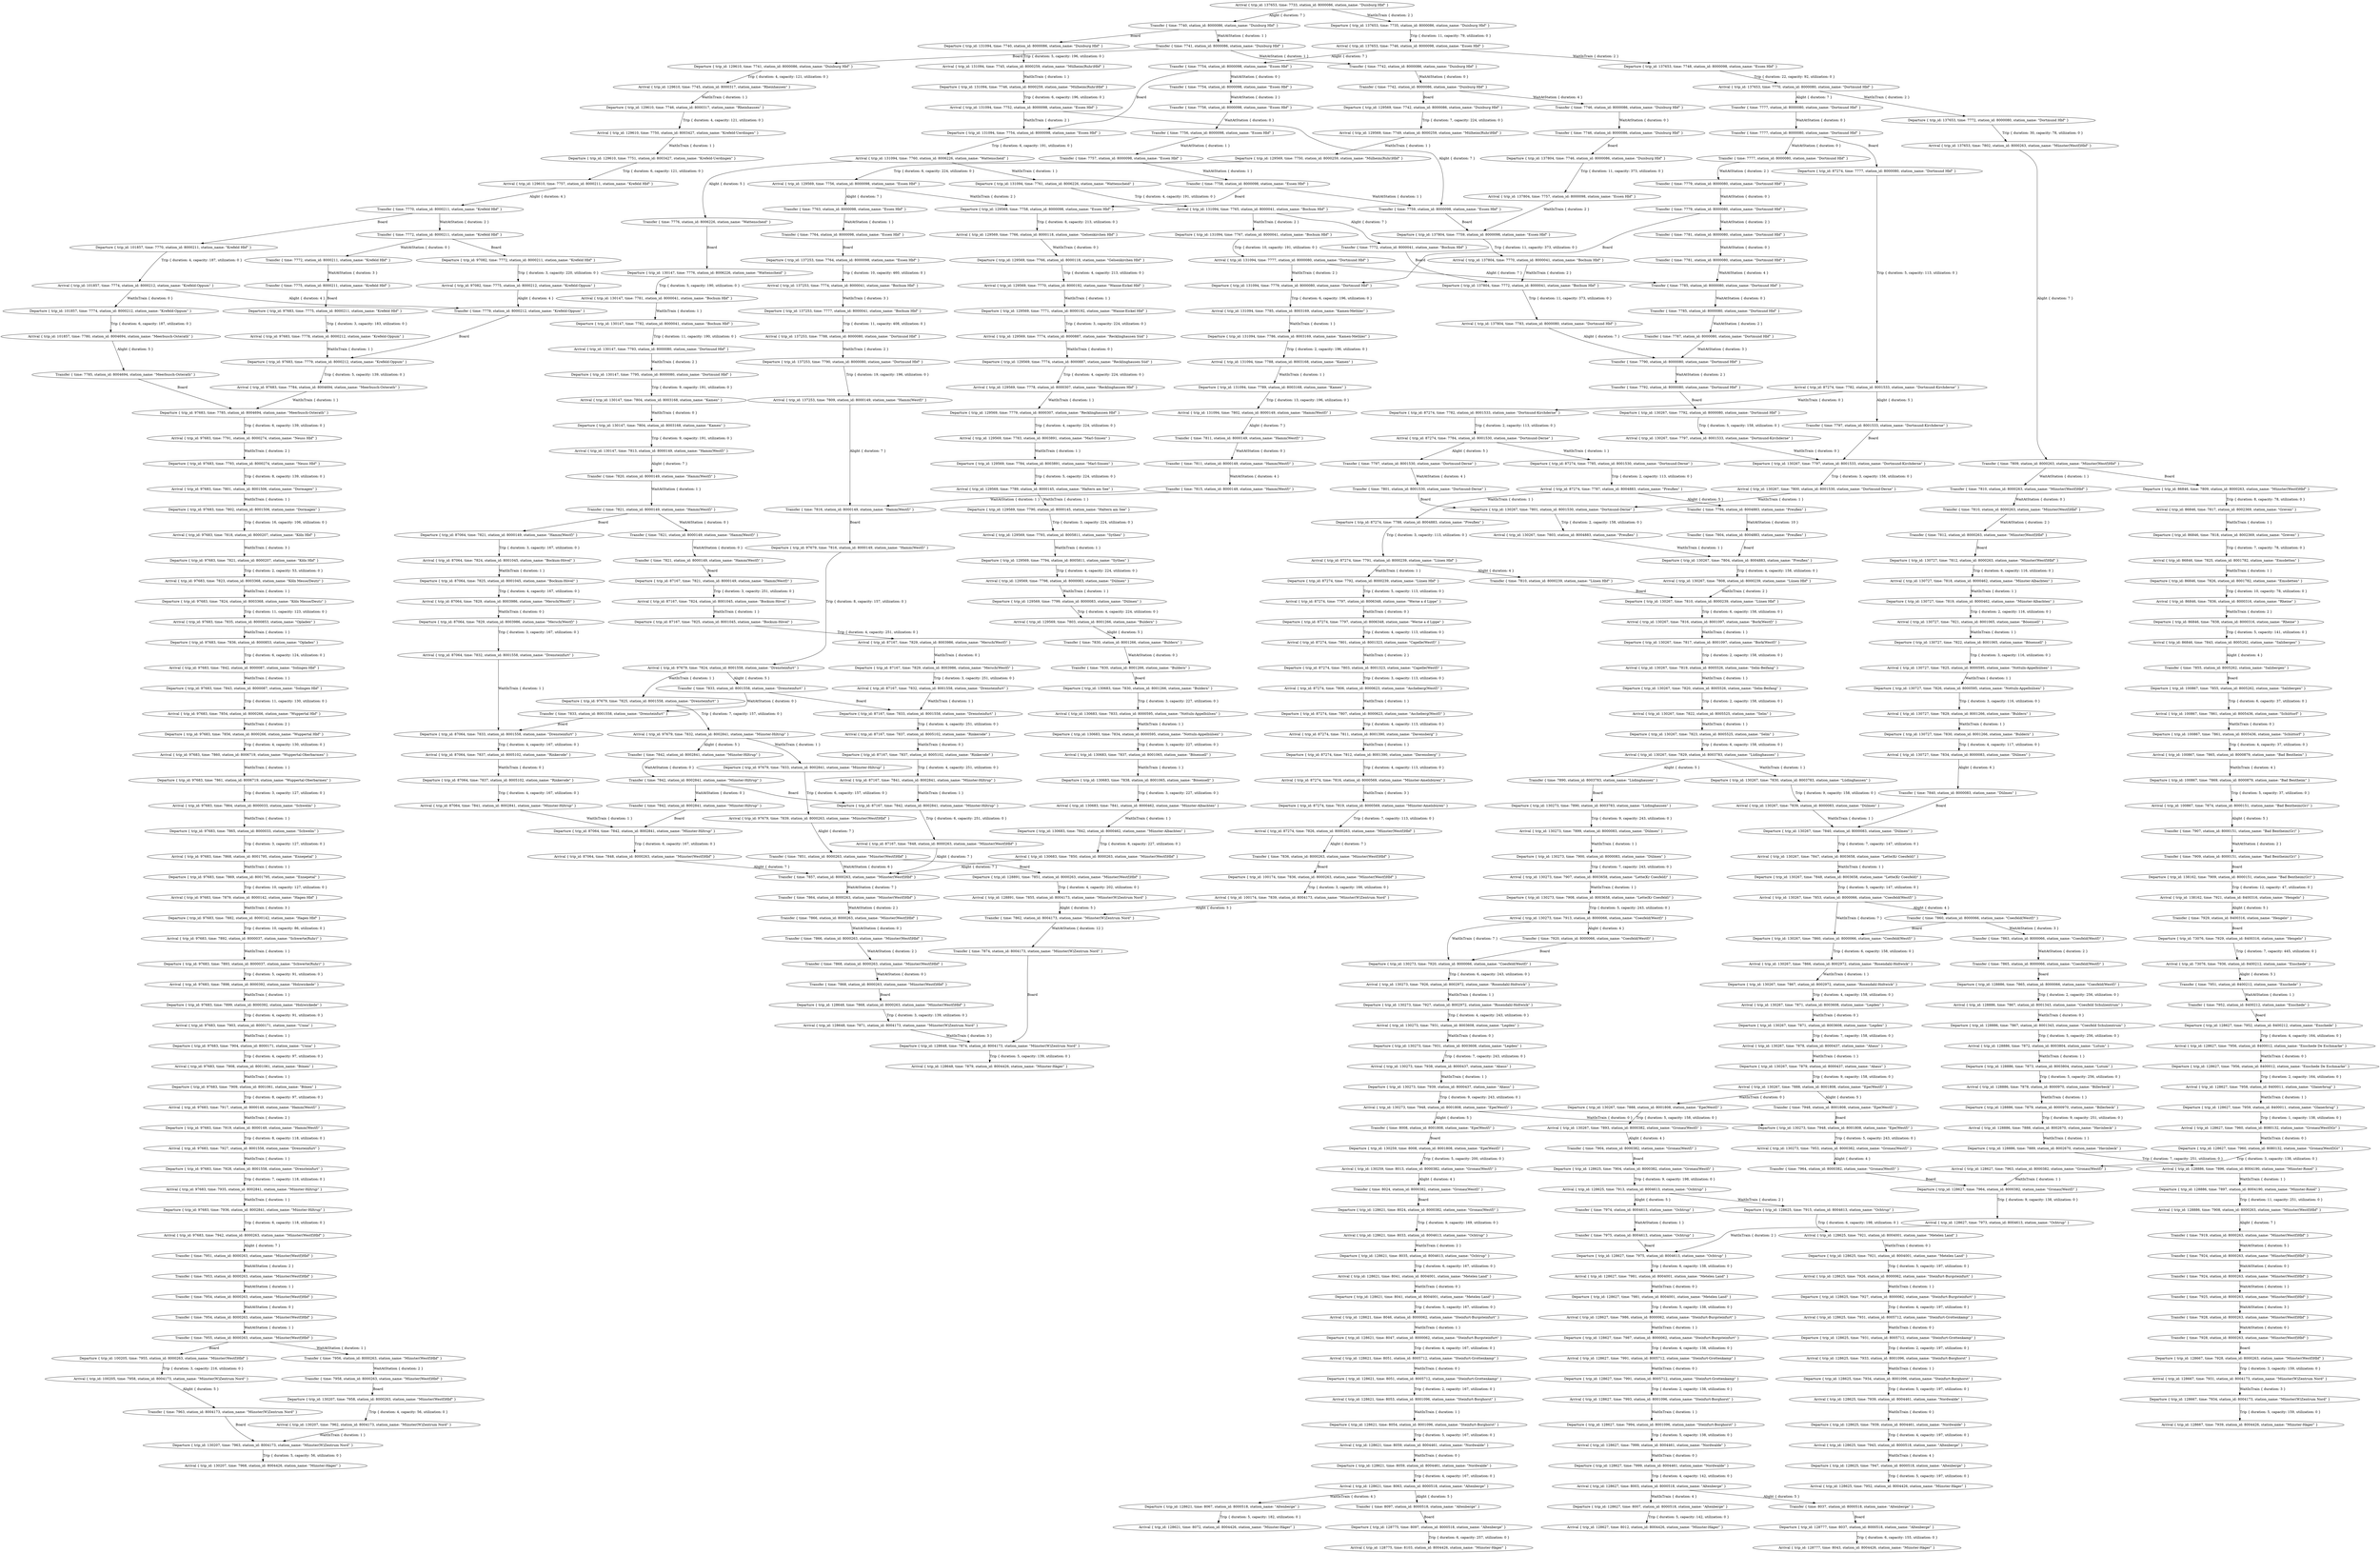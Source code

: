 digraph {
    0 [ label = "Transfer { time: 7951, station_id: 8000263, station_name: \"Münster(Westf)Hbf\" }" ]
    1 [ label = "Transfer { time: 7810, station_id: 8000263, station_name: \"Münster(Westf)Hbf\" }" ]
    2 [ label = "Transfer { time: 7951, station_id: 8400212, station_name: \"Enschede\" }" ]
    3 [ label = "Departure { trip_id: 73076, time: 7929, station_id: 8400316, station_name: \"Hengelo\" }" ]
    4 [ label = "Transfer { time: 7929, station_id: 8400316, station_name: \"Hengelo\" }" ]
    5 [ label = "Arrival { trip_id: 73076, time: 7936, station_id: 8400212, station_name: \"Enschede\" }" ]
    6 [ label = "Transfer { time: 7757, station_id: 8000098, station_name: \"Essen Hbf\" }" ]
    7 [ label = "Transfer { time: 7777, station_id: 8000080, station_name: \"Dortmund Hbf\" }" ]
    8 [ label = "Departure { trip_id: 86846, time: 7809, station_id: 8000263, station_name: \"Münster(Westf)Hbf\" }" ]
    9 [ label = "Transfer { time: 7809, station_id: 8000263, station_name: \"Münster(Westf)Hbf\" }" ]
    10 [ label = "Arrival { trip_id: 86846, time: 7817, station_id: 8002369, station_name: \"Greven\" }" ]
    11 [ label = "Departure { trip_id: 86846, time: 7818, station_id: 8002369, station_name: \"Greven\" }" ]
    12 [ label = "Arrival { trip_id: 86846, time: 7825, station_id: 8001782, station_name: \"Emsdetten\" }" ]
    13 [ label = "Departure { trip_id: 86846, time: 7826, station_id: 8001782, station_name: \"Emsdetten\" }" ]
    14 [ label = "Arrival { trip_id: 86846, time: 7836, station_id: 8000316, station_name: \"Rheine\" }" ]
    15 [ label = "Departure { trip_id: 86846, time: 7838, station_id: 8000316, station_name: \"Rheine\" }" ]
    16 [ label = "Arrival { trip_id: 86846, time: 7843, station_id: 8005262, station_name: \"Salzbergen\" }" ]
    17 [ label = "Transfer { time: 7925, station_id: 8000263, station_name: \"Münster(Westf)Hbf\" }" ]
    18 [ label = "Transfer { time: 7866, station_id: 8000263, station_name: \"Münster(Westf)Hbf\" }" ]
    19 [ label = "Departure { trip_id: 87064, time: 7821, station_id: 8000149, station_name: \"Hamm(Westf)\" }" ]
    20 [ label = "Transfer { time: 7821, station_id: 8000149, station_name: \"Hamm(Westf)\" }" ]
    21 [ label = "Arrival { trip_id: 87064, time: 7824, station_id: 8001045, station_name: \"Bockum-Hövel\" }" ]
    22 [ label = "Departure { trip_id: 87064, time: 7825, station_id: 8001045, station_name: \"Bockum-Hövel\" }" ]
    23 [ label = "Arrival { trip_id: 87064, time: 7829, station_id: 8003986, station_name: \"Mersch(Westf)\" }" ]
    24 [ label = "Departure { trip_id: 87064, time: 7829, station_id: 8003986, station_name: \"Mersch(Westf)\" }" ]
    25 [ label = "Arrival { trip_id: 87064, time: 7832, station_id: 8001558, station_name: \"Drensteinfurt\" }" ]
    26 [ label = "Departure { trip_id: 87064, time: 7833, station_id: 8001558, station_name: \"Drensteinfurt\" }" ]
    27 [ label = "Transfer { time: 7833, station_id: 8001558, station_name: \"Drensteinfurt\" }" ]
    28 [ label = "Arrival { trip_id: 87064, time: 7837, station_id: 8005102, station_name: \"Rinkerode\" }" ]
    29 [ label = "Departure { trip_id: 87064, time: 7837, station_id: 8005102, station_name: \"Rinkerode\" }" ]
    30 [ label = "Arrival { trip_id: 87064, time: 7841, station_id: 8002841, station_name: \"Münster-Hiltrup\" }" ]
    31 [ label = "Departure { trip_id: 87064, time: 7842, station_id: 8002841, station_name: \"Münster-Hiltrup\" }" ]
    32 [ label = "Transfer { time: 7842, station_id: 8002841, station_name: \"Münster-Hiltrup\" }" ]
    33 [ label = "Arrival { trip_id: 87064, time: 7848, station_id: 8000263, station_name: \"Münster(Westf)Hbf\" }" ]
    34 [ label = "Transfer { time: 7810, station_id: 8000263, station_name: \"Münster(Westf)Hbf\" }" ]
    35 [ label = "Transfer { time: 7821, station_id: 8000149, station_name: \"Hamm(Westf)\" }" ]
    36 [ label = "Departure { trip_id: 87167, time: 7821, station_id: 8000149, station_name: \"Hamm(Westf)\" }" ]
    37 [ label = "Transfer { time: 7821, station_id: 8000149, station_name: \"Hamm(Westf)\" }" ]
    38 [ label = "Arrival { trip_id: 87167, time: 7824, station_id: 8001045, station_name: \"Bockum-Hövel\" }" ]
    39 [ label = "Departure { trip_id: 87167, time: 7825, station_id: 8001045, station_name: \"Bockum-Hövel\" }" ]
    40 [ label = "Arrival { trip_id: 87167, time: 7829, station_id: 8003986, station_name: \"Mersch(Westf)\" }" ]
    41 [ label = "Departure { trip_id: 87167, time: 7829, station_id: 8003986, station_name: \"Mersch(Westf)\" }" ]
    42 [ label = "Arrival { trip_id: 87167, time: 7832, station_id: 8001558, station_name: \"Drensteinfurt\" }" ]
    43 [ label = "Departure { trip_id: 87167, time: 7833, station_id: 8001558, station_name: \"Drensteinfurt\" }" ]
    44 [ label = "Transfer { time: 7833, station_id: 8001558, station_name: \"Drensteinfurt\" }" ]
    45 [ label = "Arrival { trip_id: 87167, time: 7837, station_id: 8005102, station_name: \"Rinkerode\" }" ]
    46 [ label = "Departure { trip_id: 87167, time: 7837, station_id: 8005102, station_name: \"Rinkerode\" }" ]
    47 [ label = "Arrival { trip_id: 87167, time: 7841, station_id: 8002841, station_name: \"Münster-Hiltrup\" }" ]
    48 [ label = "Departure { trip_id: 87167, time: 7842, station_id: 8002841, station_name: \"Münster-Hiltrup\" }" ]
    49 [ label = "Transfer { time: 7842, station_id: 8002841, station_name: \"Münster-Hiltrup\" }" ]
    50 [ label = "Arrival { trip_id: 87167, time: 7848, station_id: 8000263, station_name: \"Münster(Westf)Hbf\" }" ]
    51 [ label = "Transfer { time: 7954, station_id: 8000263, station_name: \"Münster(Westf)Hbf\" }" ]
    52 [ label = "Departure { trip_id: 87274, time: 7777, station_id: 8000080, station_name: \"Dortmund Hbf\" }" ]
    53 [ label = "Transfer { time: 7777, station_id: 8000080, station_name: \"Dortmund Hbf\" }" ]
    54 [ label = "Arrival { trip_id: 87274, time: 7782, station_id: 8001533, station_name: \"Dortmund-Kirchderne\" }" ]
    55 [ label = "Departure { trip_id: 87274, time: 7782, station_id: 8001533, station_name: \"Dortmund-Kirchderne\" }" ]
    56 [ label = "Arrival { trip_id: 87274, time: 7784, station_id: 8001530, station_name: \"Dortmund-Derne\" }" ]
    57 [ label = "Departure { trip_id: 87274, time: 7785, station_id: 8001530, station_name: \"Dortmund-Derne\" }" ]
    58 [ label = "Arrival { trip_id: 87274, time: 7787, station_id: 8004883, station_name: \"Preußen\" }" ]
    59 [ label = "Departure { trip_id: 87274, time: 7788, station_id: 8004883, station_name: \"Preußen\" }" ]
    60 [ label = "Arrival { trip_id: 87274, time: 7791, station_id: 8000239, station_name: \"Lünen Hbf\" }" ]
    61 [ label = "Departure { trip_id: 87274, time: 7792, station_id: 8000239, station_name: \"Lünen Hbf\" }" ]
    62 [ label = "Arrival { trip_id: 87274, time: 7797, station_id: 8006348, station_name: \"Werne a d Lippe\" }" ]
    63 [ label = "Departure { trip_id: 87274, time: 7797, station_id: 8006348, station_name: \"Werne a d Lippe\" }" ]
    64 [ label = "Arrival { trip_id: 87274, time: 7801, station_id: 8001323, station_name: \"Capelle(Westf)\" }" ]
    65 [ label = "Departure { trip_id: 87274, time: 7803, station_id: 8001323, station_name: \"Capelle(Westf)\" }" ]
    66 [ label = "Arrival { trip_id: 87274, time: 7806, station_id: 8000623, station_name: \"Ascheberg(Westf)\" }" ]
    67 [ label = "Departure { trip_id: 87274, time: 7807, station_id: 8000623, station_name: \"Ascheberg(Westf)\" }" ]
    68 [ label = "Arrival { trip_id: 87274, time: 7811, station_id: 8001390, station_name: \"Davensberg\" }" ]
    69 [ label = "Departure { trip_id: 87274, time: 7812, station_id: 8001390, station_name: \"Davensberg\" }" ]
    70 [ label = "Arrival { trip_id: 87274, time: 7816, station_id: 8000569, station_name: \"Münster-Amelsbüren\" }" ]
    71 [ label = "Departure { trip_id: 87274, time: 7819, station_id: 8000569, station_name: \"Münster-Amelsbüren\" }" ]
    72 [ label = "Arrival { trip_id: 87274, time: 7826, station_id: 8000263, station_name: \"Münster(Westf)Hbf\" }" ]
    73 [ label = "Transfer { time: 7746, station_id: 8000086, station_name: \"Duisburg Hbf\" }" ]
    74 [ label = "Transfer { time: 7772, station_id: 8000211, station_name: \"Krefeld Hbf\" }" ]
    75 [ label = "Transfer { time: 7742, station_id: 8000086, station_name: \"Duisburg Hbf\" }" ]
    76 [ label = "Departure { trip_id: 97082, time: 7772, station_id: 8000211, station_name: \"Krefeld Hbf\" }" ]
    77 [ label = "Transfer { time: 7772, station_id: 8000211, station_name: \"Krefeld Hbf\" }" ]
    78 [ label = "Arrival { trip_id: 97082, time: 7775, station_id: 8000212, station_name: \"Krefeld-Oppum\" }" ]
    79 [ label = "Transfer { time: 7842, station_id: 8002841, station_name: \"Münster-Hiltrup\" }" ]
    80 [ label = "Transfer { time: 7954, station_id: 8000263, station_name: \"Münster(Westf)Hbf\" }" ]
    81 [ label = "Departure { trip_id: 97679, time: 7816, station_id: 8000149, station_name: \"Hamm(Westf)\" }" ]
    82 [ label = "Transfer { time: 7816, station_id: 8000149, station_name: \"Hamm(Westf)\" }" ]
    83 [ label = "Arrival { trip_id: 97679, time: 7824, station_id: 8001558, station_name: \"Drensteinfurt\" }" ]
    84 [ label = "Departure { trip_id: 97679, time: 7825, station_id: 8001558, station_name: \"Drensteinfurt\" }" ]
    85 [ label = "Arrival { trip_id: 97679, time: 7832, station_id: 8002841, station_name: \"Münster-Hiltrup\" }" ]
    86 [ label = "Departure { trip_id: 97679, time: 7833, station_id: 8002841, station_name: \"Münster-Hiltrup\" }" ]
    87 [ label = "Arrival { trip_id: 97679, time: 7839, station_id: 8000263, station_name: \"Münster(Westf)Hbf\" }" ]
    88 [ label = "Departure { trip_id: 97683, time: 7775, station_id: 8000211, station_name: \"Krefeld Hbf\" }" ]
    89 [ label = "Transfer { time: 7775, station_id: 8000211, station_name: \"Krefeld Hbf\" }" ]
    90 [ label = "Arrival { trip_id: 97683, time: 7778, station_id: 8000212, station_name: \"Krefeld-Oppum\" }" ]
    91 [ label = "Departure { trip_id: 97683, time: 7779, station_id: 8000212, station_name: \"Krefeld-Oppum\" }" ]
    92 [ label = "Transfer { time: 7779, station_id: 8000212, station_name: \"Krefeld-Oppum\" }" ]
    93 [ label = "Arrival { trip_id: 97683, time: 7784, station_id: 8004694, station_name: \"Meerbusch-Osterath\" }" ]
    94 [ label = "Departure { trip_id: 97683, time: 7785, station_id: 8004694, station_name: \"Meerbusch-Osterath\" }" ]
    95 [ label = "Transfer { time: 7785, station_id: 8004694, station_name: \"Meerbusch-Osterath\" }" ]
    96 [ label = "Arrival { trip_id: 97683, time: 7791, station_id: 8000274, station_name: \"Neuss Hbf\" }" ]
    97 [ label = "Departure { trip_id: 97683, time: 7793, station_id: 8000274, station_name: \"Neuss Hbf\" }" ]
    98 [ label = "Arrival { trip_id: 97683, time: 7801, station_id: 8001506, station_name: \"Dormagen\" }" ]
    99 [ label = "Departure { trip_id: 97683, time: 7802, station_id: 8001506, station_name: \"Dormagen\" }" ]
    100 [ label = "Arrival { trip_id: 97683, time: 7818, station_id: 8000207, station_name: \"Köln Hbf\" }" ]
    101 [ label = "Departure { trip_id: 97683, time: 7821, station_id: 8000207, station_name: \"Köln Hbf\" }" ]
    102 [ label = "Arrival { trip_id: 97683, time: 7823, station_id: 8003368, station_name: \"Köln Messe/Deutz\" }" ]
    103 [ label = "Departure { trip_id: 97683, time: 7824, station_id: 8003368, station_name: \"Köln Messe/Deutz\" }" ]
    104 [ label = "Arrival { trip_id: 97683, time: 7835, station_id: 8000853, station_name: \"Opladen\" }" ]
    105 [ label = "Departure { trip_id: 97683, time: 7836, station_id: 8000853, station_name: \"Opladen\" }" ]
    106 [ label = "Arrival { trip_id: 97683, time: 7842, station_id: 8000087, station_name: \"Solingen Hbf\" }" ]
    107 [ label = "Departure { trip_id: 97683, time: 7843, station_id: 8000087, station_name: \"Solingen Hbf\" }" ]
    108 [ label = "Arrival { trip_id: 97683, time: 7854, station_id: 8000266, station_name: \"Wuppertal Hbf\" }" ]
    109 [ label = "Departure { trip_id: 97683, time: 7856, station_id: 8000266, station_name: \"Wuppertal Hbf\" }" ]
    110 [ label = "Arrival { trip_id: 97683, time: 7860, station_id: 8006719, station_name: \"Wuppertal-Oberbarmen\" }" ]
    111 [ label = "Departure { trip_id: 97683, time: 7861, station_id: 8006719, station_name: \"Wuppertal-Oberbarmen\" }" ]
    112 [ label = "Arrival { trip_id: 97683, time: 7864, station_id: 8000033, station_name: \"Schwelm\" }" ]
    113 [ label = "Departure { trip_id: 97683, time: 7865, station_id: 8000033, station_name: \"Schwelm\" }" ]
    114 [ label = "Arrival { trip_id: 97683, time: 7868, station_id: 8001795, station_name: \"Ennepetal\" }" ]
    115 [ label = "Departure { trip_id: 97683, time: 7869, station_id: 8001795, station_name: \"Ennepetal\" }" ]
    116 [ label = "Arrival { trip_id: 97683, time: 7879, station_id: 8000142, station_name: \"Hagen Hbf\" }" ]
    117 [ label = "Departure { trip_id: 97683, time: 7882, station_id: 8000142, station_name: \"Hagen Hbf\" }" ]
    118 [ label = "Arrival { trip_id: 97683, time: 7892, station_id: 8000037, station_name: \"Schwerte(Ruhr)\" }" ]
    119 [ label = "Departure { trip_id: 97683, time: 7893, station_id: 8000037, station_name: \"Schwerte(Ruhr)\" }" ]
    120 [ label = "Arrival { trip_id: 97683, time: 7898, station_id: 8000392, station_name: \"Holzwickede\" }" ]
    121 [ label = "Departure { trip_id: 97683, time: 7899, station_id: 8000392, station_name: \"Holzwickede\" }" ]
    122 [ label = "Arrival { trip_id: 97683, time: 7903, station_id: 8000171, station_name: \"Unna\" }" ]
    123 [ label = "Departure { trip_id: 97683, time: 7904, station_id: 8000171, station_name: \"Unna\" }" ]
    124 [ label = "Arrival { trip_id: 97683, time: 7908, station_id: 8001061, station_name: \"Bönen\" }" ]
    125 [ label = "Departure { trip_id: 97683, time: 7909, station_id: 8001061, station_name: \"Bönen\" }" ]
    126 [ label = "Arrival { trip_id: 97683, time: 7917, station_id: 8000149, station_name: \"Hamm(Westf)\" }" ]
    127 [ label = "Departure { trip_id: 97683, time: 7919, station_id: 8000149, station_name: \"Hamm(Westf)\" }" ]
    128 [ label = "Arrival { trip_id: 97683, time: 7927, station_id: 8001558, station_name: \"Drensteinfurt\" }" ]
    129 [ label = "Departure { trip_id: 97683, time: 7928, station_id: 8001558, station_name: \"Drensteinfurt\" }" ]
    130 [ label = "Arrival { trip_id: 97683, time: 7935, station_id: 8002841, station_name: \"Münster-Hiltrup\" }" ]
    131 [ label = "Departure { trip_id: 97683, time: 7936, station_id: 8002841, station_name: \"Münster-Hiltrup\" }" ]
    132 [ label = "Arrival { trip_id: 97683, time: 7942, station_id: 8000263, station_name: \"Münster(Westf)Hbf\" }" ]
    133 [ label = "Departure { trip_id: 100174, time: 7836, station_id: 8000263, station_name: \"Münster(Westf)Hbf\" }" ]
    134 [ label = "Transfer { time: 7836, station_id: 8000263, station_name: \"Münster(Westf)Hbf\" }" ]
    135 [ label = "Arrival { trip_id: 100174, time: 7839, station_id: 8004173, station_name: \"Münster(W)Zentrum Nord\" }" ]
    136 [ label = "Departure { trip_id: 100205, time: 7955, station_id: 8000263, station_name: \"Münster(Westf)Hbf\" }" ]
    137 [ label = "Transfer { time: 7955, station_id: 8000263, station_name: \"Münster(Westf)Hbf\" }" ]
    138 [ label = "Arrival { trip_id: 100205, time: 7958, station_id: 8004173, station_name: \"Münster(W)Zentrum Nord\" }" ]
    139 [ label = "Transfer { time: 7866, station_id: 8000263, station_name: \"Münster(Westf)Hbf\" }" ]
    140 [ label = "Transfer { time: 7924, station_id: 8000263, station_name: \"Münster(Westf)Hbf\" }" ]
    141 [ label = "Transfer { time: 7953, station_id: 8000263, station_name: \"Münster(Westf)Hbf\" }" ]
    142 [ label = "Transfer { time: 7907, station_id: 8000151, station_name: \"Bad Bentheim(Gr)\" }" ]
    143 [ label = "Departure { trip_id: 100867, time: 7855, station_id: 8005262, station_name: \"Salzbergen\" }" ]
    144 [ label = "Transfer { time: 7855, station_id: 8005262, station_name: \"Salzbergen\" }" ]
    145 [ label = "Arrival { trip_id: 100867, time: 7861, station_id: 8005436, station_name: \"Schüttorf\" }" ]
    146 [ label = "Departure { trip_id: 100867, time: 7861, station_id: 8005436, station_name: \"Schüttorf\" }" ]
    147 [ label = "Arrival { trip_id: 100867, time: 7865, station_id: 8000879, station_name: \"Bad Bentheim\" }" ]
    148 [ label = "Departure { trip_id: 100867, time: 7869, station_id: 8000879, station_name: \"Bad Bentheim\" }" ]
    149 [ label = "Arrival { trip_id: 100867, time: 7874, station_id: 8000151, station_name: \"Bad Bentheim(Gr)\" }" ]
    150 [ label = "Departure { trip_id: 101857, time: 7770, station_id: 8000211, station_name: \"Krefeld Hbf\" }" ]
    151 [ label = "Transfer { time: 7770, station_id: 8000211, station_name: \"Krefeld Hbf\" }" ]
    152 [ label = "Arrival { trip_id: 101857, time: 7774, station_id: 8000212, station_name: \"Krefeld-Oppum\" }" ]
    153 [ label = "Departure { trip_id: 101857, time: 7774, station_id: 8000212, station_name: \"Krefeld-Oppum\" }" ]
    154 [ label = "Arrival { trip_id: 101857, time: 7780, station_id: 8004694, station_name: \"Meerbusch-Osterath\" }" ]
    155 [ label = "Transfer { time: 7781, station_id: 8000080, station_name: \"Dortmund Hbf\" }" ]
    156 [ label = "Transfer { time: 7763, station_id: 8000098, station_name: \"Essen Hbf\" }" ]
    157 [ label = "Transfer { time: 7756, station_id: 8000098, station_name: \"Essen Hbf\" }" ]
    158 [ label = "Transfer { time: 7787, station_id: 8000080, station_name: \"Dortmund Hbf\" }" ]
    159 [ label = "Transfer { time: 7756, station_id: 8000098, station_name: \"Essen Hbf\" }" ]
    160 [ label = "Departure { trip_id: 128621, time: 8024, station_id: 8000382, station_name: \"Gronau(Westf)\" }" ]
    161 [ label = "Transfer { time: 8024, station_id: 8000382, station_name: \"Gronau(Westf)\" }" ]
    162 [ label = "Arrival { trip_id: 128621, time: 8033, station_id: 8004613, station_name: \"Ochtrup\" }" ]
    163 [ label = "Departure { trip_id: 128621, time: 8035, station_id: 8004613, station_name: \"Ochtrup\" }" ]
    164 [ label = "Arrival { trip_id: 128621, time: 8041, station_id: 8004001, station_name: \"Metelen Land\" }" ]
    165 [ label = "Departure { trip_id: 128621, time: 8041, station_id: 8004001, station_name: \"Metelen Land\" }" ]
    166 [ label = "Arrival { trip_id: 128621, time: 8046, station_id: 8000062, station_name: \"Steinfurt-Burgsteinfurt\" }" ]
    167 [ label = "Departure { trip_id: 128621, time: 8047, station_id: 8000062, station_name: \"Steinfurt-Burgsteinfurt\" }" ]
    168 [ label = "Arrival { trip_id: 128621, time: 8051, station_id: 8005712, station_name: \"Steinfurt-Grottenkamp\" }" ]
    169 [ label = "Departure { trip_id: 128621, time: 8051, station_id: 8005712, station_name: \"Steinfurt-Grottenkamp\" }" ]
    170 [ label = "Arrival { trip_id: 128621, time: 8053, station_id: 8001096, station_name: \"Steinfurt-Borghorst\" }" ]
    171 [ label = "Departure { trip_id: 128621, time: 8054, station_id: 8001096, station_name: \"Steinfurt-Borghorst\" }" ]
    172 [ label = "Arrival { trip_id: 128621, time: 8059, station_id: 8004461, station_name: \"Nordwalde\" }" ]
    173 [ label = "Departure { trip_id: 128621, time: 8059, station_id: 8004461, station_name: \"Nordwalde\" }" ]
    174 [ label = "Arrival { trip_id: 128621, time: 8063, station_id: 8000518, station_name: \"Altenberge\" }" ]
    175 [ label = "Departure { trip_id: 128621, time: 8067, station_id: 8000518, station_name: \"Altenberge\" }" ]
    176 [ label = "Arrival { trip_id: 128621, time: 8072, station_id: 8004426, station_name: \"Münster-Häger\" }" ]
    177 [ label = "Departure { trip_id: 128625, time: 7904, station_id: 8000382, station_name: \"Gronau(Westf)\" }" ]
    178 [ label = "Transfer { time: 7904, station_id: 8000382, station_name: \"Gronau(Westf)\" }" ]
    179 [ label = "Arrival { trip_id: 128625, time: 7913, station_id: 8004613, station_name: \"Ochtrup\" }" ]
    180 [ label = "Departure { trip_id: 128625, time: 7915, station_id: 8004613, station_name: \"Ochtrup\" }" ]
    181 [ label = "Arrival { trip_id: 128625, time: 7921, station_id: 8004001, station_name: \"Metelen Land\" }" ]
    182 [ label = "Departure { trip_id: 128625, time: 7921, station_id: 8004001, station_name: \"Metelen Land\" }" ]
    183 [ label = "Arrival { trip_id: 128625, time: 7926, station_id: 8000062, station_name: \"Steinfurt-Burgsteinfurt\" }" ]
    184 [ label = "Departure { trip_id: 128625, time: 7927, station_id: 8000062, station_name: \"Steinfurt-Burgsteinfurt\" }" ]
    185 [ label = "Arrival { trip_id: 128625, time: 7931, station_id: 8005712, station_name: \"Steinfurt-Grottenkamp\" }" ]
    186 [ label = "Departure { trip_id: 128625, time: 7931, station_id: 8005712, station_name: \"Steinfurt-Grottenkamp\" }" ]
    187 [ label = "Arrival { trip_id: 128625, time: 7933, station_id: 8001096, station_name: \"Steinfurt-Borghorst\" }" ]
    188 [ label = "Departure { trip_id: 128625, time: 7934, station_id: 8001096, station_name: \"Steinfurt-Borghorst\" }" ]
    189 [ label = "Arrival { trip_id: 128625, time: 7939, station_id: 8004461, station_name: \"Nordwalde\" }" ]
    190 [ label = "Departure { trip_id: 128625, time: 7939, station_id: 8004461, station_name: \"Nordwalde\" }" ]
    191 [ label = "Arrival { trip_id: 128625, time: 7943, station_id: 8000518, station_name: \"Altenberge\" }" ]
    192 [ label = "Departure { trip_id: 128625, time: 7947, station_id: 8000518, station_name: \"Altenberge\" }" ]
    193 [ label = "Arrival { trip_id: 128625, time: 7952, station_id: 8004426, station_name: \"Münster-Häger\" }" ]
    194 [ label = "Departure { trip_id: 128627, time: 7952, station_id: 8400212, station_name: \"Enschede\" }" ]
    195 [ label = "Transfer { time: 7952, station_id: 8400212, station_name: \"Enschede\" }" ]
    196 [ label = "Arrival { trip_id: 128627, time: 7956, station_id: 8400012, station_name: \"Enschede De Eschmarke\" }" ]
    197 [ label = "Departure { trip_id: 128627, time: 7956, station_id: 8400012, station_name: \"Enschede De Eschmarke\" }" ]
    198 [ label = "Arrival { trip_id: 128627, time: 7958, station_id: 8400011, station_name: \"Glanerbrug\" }" ]
    199 [ label = "Departure { trip_id: 128627, time: 7959, station_id: 8400011, station_name: \"Glanerbrug\" }" ]
    200 [ label = "Arrival { trip_id: 128627, time: 7960, station_id: 8080132, station_name: \"Gronau(Westf)Gr\" }" ]
    201 [ label = "Departure { trip_id: 128627, time: 7960, station_id: 8080132, station_name: \"Gronau(Westf)Gr\" }" ]
    202 [ label = "Arrival { trip_id: 128627, time: 7963, station_id: 8000382, station_name: \"Gronau(Westf)\" }" ]
    203 [ label = "Departure { trip_id: 128627, time: 7964, station_id: 8000382, station_name: \"Gronau(Westf)\" }" ]
    204 [ label = "Transfer { time: 7964, station_id: 8000382, station_name: \"Gronau(Westf)\" }" ]
    205 [ label = "Arrival { trip_id: 128627, time: 7973, station_id: 8004613, station_name: \"Ochtrup\" }" ]
    206 [ label = "Departure { trip_id: 128627, time: 7975, station_id: 8004613, station_name: \"Ochtrup\" }" ]
    207 [ label = "Transfer { time: 7975, station_id: 8004613, station_name: \"Ochtrup\" }" ]
    208 [ label = "Arrival { trip_id: 128627, time: 7981, station_id: 8004001, station_name: \"Metelen Land\" }" ]
    209 [ label = "Departure { trip_id: 128627, time: 7981, station_id: 8004001, station_name: \"Metelen Land\" }" ]
    210 [ label = "Arrival { trip_id: 128627, time: 7986, station_id: 8000062, station_name: \"Steinfurt-Burgsteinfurt\" }" ]
    211 [ label = "Departure { trip_id: 128627, time: 7987, station_id: 8000062, station_name: \"Steinfurt-Burgsteinfurt\" }" ]
    212 [ label = "Arrival { trip_id: 128627, time: 7991, station_id: 8005712, station_name: \"Steinfurt-Grottenkamp\" }" ]
    213 [ label = "Departure { trip_id: 128627, time: 7991, station_id: 8005712, station_name: \"Steinfurt-Grottenkamp\" }" ]
    214 [ label = "Arrival { trip_id: 128627, time: 7993, station_id: 8001096, station_name: \"Steinfurt-Borghorst\" }" ]
    215 [ label = "Departure { trip_id: 128627, time: 7994, station_id: 8001096, station_name: \"Steinfurt-Borghorst\" }" ]
    216 [ label = "Arrival { trip_id: 128627, time: 7999, station_id: 8004461, station_name: \"Nordwalde\" }" ]
    217 [ label = "Departure { trip_id: 128627, time: 7999, station_id: 8004461, station_name: \"Nordwalde\" }" ]
    218 [ label = "Arrival { trip_id: 128627, time: 8003, station_id: 8000518, station_name: \"Altenberge\" }" ]
    219 [ label = "Departure { trip_id: 128627, time: 8007, station_id: 8000518, station_name: \"Altenberge\" }" ]
    220 [ label = "Arrival { trip_id: 128627, time: 8012, station_id: 8004426, station_name: \"Münster-Häger\" }" ]
    221 [ label = "Departure { trip_id: 128648, time: 7868, station_id: 8000263, station_name: \"Münster(Westf)Hbf\" }" ]
    222 [ label = "Transfer { time: 7868, station_id: 8000263, station_name: \"Münster(Westf)Hbf\" }" ]
    223 [ label = "Arrival { trip_id: 128648, time: 7871, station_id: 8004173, station_name: \"Münster(W)Zentrum Nord\" }" ]
    224 [ label = "Departure { trip_id: 128648, time: 7874, station_id: 8004173, station_name: \"Münster(W)Zentrum Nord\" }" ]
    225 [ label = "Transfer { time: 7874, station_id: 8004173, station_name: \"Münster(W)Zentrum Nord\" }" ]
    226 [ label = "Arrival { trip_id: 128648, time: 7879, station_id: 8004426, station_name: \"Münster-Häger\" }" ]
    227 [ label = "Departure { trip_id: 128667, time: 7928, station_id: 8000263, station_name: \"Münster(Westf)Hbf\" }" ]
    228 [ label = "Transfer { time: 7928, station_id: 8000263, station_name: \"Münster(Westf)Hbf\" }" ]
    229 [ label = "Arrival { trip_id: 128667, time: 7931, station_id: 8004173, station_name: \"Münster(W)Zentrum Nord\" }" ]
    230 [ label = "Departure { trip_id: 128667, time: 7934, station_id: 8004173, station_name: \"Münster(W)Zentrum Nord\" }" ]
    231 [ label = "Arrival { trip_id: 128667, time: 7939, station_id: 8004426, station_name: \"Münster-Häger\" }" ]
    232 [ label = "Transfer { time: 7974, station_id: 8004613, station_name: \"Ochtrup\" }" ]
    233 [ label = "Departure { trip_id: 128775, time: 8097, station_id: 8000518, station_name: \"Altenberge\" }" ]
    234 [ label = "Transfer { time: 8097, station_id: 8000518, station_name: \"Altenberge\" }" ]
    235 [ label = "Arrival { trip_id: 128775, time: 8103, station_id: 8004426, station_name: \"Münster-Häger\" }" ]
    236 [ label = "Departure { trip_id: 128777, time: 8037, station_id: 8000518, station_name: \"Altenberge\" }" ]
    237 [ label = "Transfer { time: 8037, station_id: 8000518, station_name: \"Altenberge\" }" ]
    238 [ label = "Arrival { trip_id: 128777, time: 8043, station_id: 8004426, station_name: \"Münster-Häger\" }" ]
    239 [ label = "Transfer { time: 7928, station_id: 8000263, station_name: \"Münster(Westf)Hbf\" }" ]
    240 [ label = "Departure { trip_id: 128886, time: 7865, station_id: 8000066, station_name: \"Coesfeld(Westf)\" }" ]
    241 [ label = "Transfer { time: 7865, station_id: 8000066, station_name: \"Coesfeld(Westf)\" }" ]
    242 [ label = "Arrival { trip_id: 128886, time: 7867, station_id: 8001343, station_name: \"Coesfeld Schulzentrum\" }" ]
    243 [ label = "Departure { trip_id: 128886, time: 7867, station_id: 8001343, station_name: \"Coesfeld Schulzentrum\" }" ]
    244 [ label = "Arrival { trip_id: 128886, time: 7872, station_id: 8003804, station_name: \"Lutum\" }" ]
    245 [ label = "Departure { trip_id: 128886, time: 7873, station_id: 8003804, station_name: \"Lutum\" }" ]
    246 [ label = "Arrival { trip_id: 128886, time: 7878, station_id: 8000970, station_name: \"Billerbeck\" }" ]
    247 [ label = "Departure { trip_id: 128886, time: 7879, station_id: 8000970, station_name: \"Billerbeck\" }" ]
    248 [ label = "Arrival { trip_id: 128886, time: 7888, station_id: 8002670, station_name: \"Havixbeck\" }" ]
    249 [ label = "Departure { trip_id: 128886, time: 7889, station_id: 8002670, station_name: \"Havixbeck\" }" ]
    250 [ label = "Arrival { trip_id: 128886, time: 7896, station_id: 8004190, station_name: \"Münster-Roxel\" }" ]
    251 [ label = "Departure { trip_id: 128886, time: 7897, station_id: 8004190, station_name: \"Münster-Roxel\" }" ]
    252 [ label = "Arrival { trip_id: 128886, time: 7908, station_id: 8000263, station_name: \"Münster(Westf)Hbf\" }" ]
    253 [ label = "Departure { trip_id: 128891, time: 7851, station_id: 8000263, station_name: \"Münster(Westf)Hbf\" }" ]
    254 [ label = "Transfer { time: 7851, station_id: 8000263, station_name: \"Münster(Westf)Hbf\" }" ]
    255 [ label = "Arrival { trip_id: 128891, time: 7855, station_id: 8004173, station_name: \"Münster(W)Zentrum Nord\" }" ]
    256 [ label = "Transfer { time: 7862, station_id: 8004173, station_name: \"Münster(W)Zentrum Nord\" }" ]
    257 [ label = "Transfer { time: 7868, station_id: 8000263, station_name: \"Münster(Westf)Hbf\" }" ]
    258 [ label = "Departure { trip_id: 129569, time: 7742, station_id: 8000086, station_name: \"Duisburg Hbf\" }" ]
    259 [ label = "Transfer { time: 7742, station_id: 8000086, station_name: \"Duisburg Hbf\" }" ]
    260 [ label = "Arrival { trip_id: 129569, time: 7749, station_id: 8000259, station_name: \"Mülheim(Ruhr)Hbf\" }" ]
    261 [ label = "Departure { trip_id: 129569, time: 7750, station_id: 8000259, station_name: \"Mülheim(Ruhr)Hbf\" }" ]
    262 [ label = "Arrival { trip_id: 129569, time: 7756, station_id: 8000098, station_name: \"Essen Hbf\" }" ]
    263 [ label = "Departure { trip_id: 129569, time: 7758, station_id: 8000098, station_name: \"Essen Hbf\" }" ]
    264 [ label = "Transfer { time: 7758, station_id: 8000098, station_name: \"Essen Hbf\" }" ]
    265 [ label = "Arrival { trip_id: 129569, time: 7766, station_id: 8000118, station_name: \"Gelsenkirchen Hbf\" }" ]
    266 [ label = "Departure { trip_id: 129569, time: 7766, station_id: 8000118, station_name: \"Gelsenkirchen Hbf\" }" ]
    267 [ label = "Arrival { trip_id: 129569, time: 7770, station_id: 8000192, station_name: \"Wanne-Eickel Hbf\" }" ]
    268 [ label = "Departure { trip_id: 129569, time: 7771, station_id: 8000192, station_name: \"Wanne-Eickel Hbf\" }" ]
    269 [ label = "Arrival { trip_id: 129569, time: 7774, station_id: 8000887, station_name: \"Recklinghausen Süd\" }" ]
    270 [ label = "Departure { trip_id: 129569, time: 7774, station_id: 8000887, station_name: \"Recklinghausen Süd\" }" ]
    271 [ label = "Arrival { trip_id: 129569, time: 7778, station_id: 8000307, station_name: \"Recklinghausen Hbf\" }" ]
    272 [ label = "Departure { trip_id: 129569, time: 7779, station_id: 8000307, station_name: \"Recklinghausen Hbf\" }" ]
    273 [ label = "Arrival { trip_id: 129569, time: 7783, station_id: 8003891, station_name: \"Marl-Sinsen\" }" ]
    274 [ label = "Departure { trip_id: 129569, time: 7784, station_id: 8003891, station_name: \"Marl-Sinsen\" }" ]
    275 [ label = "Arrival { trip_id: 129569, time: 7789, station_id: 8000145, station_name: \"Haltern am See\" }" ]
    276 [ label = "Departure { trip_id: 129569, time: 7790, station_id: 8000145, station_name: \"Haltern am See\" }" ]
    277 [ label = "Arrival { trip_id: 129569, time: 7793, station_id: 8005811, station_name: \"Sythen\" }" ]
    278 [ label = "Departure { trip_id: 129569, time: 7794, station_id: 8005811, station_name: \"Sythen\" }" ]
    279 [ label = "Arrival { trip_id: 129569, time: 7798, station_id: 8000083, station_name: \"Dülmen\" }" ]
    280 [ label = "Departure { trip_id: 129569, time: 7799, station_id: 8000083, station_name: \"Dülmen\" }" ]
    281 [ label = "Arrival { trip_id: 129569, time: 7803, station_id: 8001266, station_name: \"Buldern\" }" ]
    282 [ label = "Transfer { time: 7956, station_id: 8000263, station_name: \"Münster(Westf)Hbf\" }" ]
    283 [ label = "Departure { trip_id: 129610, time: 7741, station_id: 8000086, station_name: \"Duisburg Hbf\" }" ]
    284 [ label = "Transfer { time: 7741, station_id: 8000086, station_name: \"Duisburg Hbf\" }" ]
    285 [ label = "Arrival { trip_id: 129610, time: 7745, station_id: 8000317, station_name: \"Rheinhausen\" }" ]
    286 [ label = "Departure { trip_id: 129610, time: 7746, station_id: 8000317, station_name: \"Rheinhausen\" }" ]
    287 [ label = "Arrival { trip_id: 129610, time: 7750, station_id: 8003427, station_name: \"Krefeld-Uerdingen\" }" ]
    288 [ label = "Departure { trip_id: 129610, time: 7751, station_id: 8003427, station_name: \"Krefeld-Uerdingen\" }" ]
    289 [ label = "Arrival { trip_id: 129610, time: 7757, station_id: 8000211, station_name: \"Krefeld Hbf\" }" ]
    290 [ label = "Transfer { time: 7781, station_id: 8000080, station_name: \"Dortmund Hbf\" }" ]
    291 [ label = "Departure { trip_id: 130147, time: 7776, station_id: 8006226, station_name: \"Wattenscheid\" }" ]
    292 [ label = "Transfer { time: 7776, station_id: 8006226, station_name: \"Wattenscheid\" }" ]
    293 [ label = "Arrival { trip_id: 130147, time: 7781, station_id: 8000041, station_name: \"Bochum Hbf\" }" ]
    294 [ label = "Departure { trip_id: 130147, time: 7782, station_id: 8000041, station_name: \"Bochum Hbf\" }" ]
    295 [ label = "Arrival { trip_id: 130147, time: 7793, station_id: 8000080, station_name: \"Dortmund Hbf\" }" ]
    296 [ label = "Departure { trip_id: 130147, time: 7795, station_id: 8000080, station_name: \"Dortmund Hbf\" }" ]
    297 [ label = "Arrival { trip_id: 130147, time: 7804, station_id: 8003168, station_name: \"Kamen\" }" ]
    298 [ label = "Departure { trip_id: 130147, time: 7804, station_id: 8003168, station_name: \"Kamen\" }" ]
    299 [ label = "Arrival { trip_id: 130147, time: 7813, station_id: 8000149, station_name: \"Hamm(Westf)\" }" ]
    300 [ label = "Transfer { time: 7815, station_id: 8000149, station_name: \"Hamm(Westf)\" }" ]
    301 [ label = "Departure { trip_id: 130207, time: 7958, station_id: 8000263, station_name: \"Münster(Westf)Hbf\" }" ]
    302 [ label = "Transfer { time: 7958, station_id: 8000263, station_name: \"Münster(Westf)Hbf\" }" ]
    303 [ label = "Arrival { trip_id: 130207, time: 7962, station_id: 8004173, station_name: \"Münster(W)Zentrum Nord\" }" ]
    304 [ label = "Departure { trip_id: 130207, time: 7963, station_id: 8004173, station_name: \"Münster(W)Zentrum Nord\" }" ]
    305 [ label = "Transfer { time: 7963, station_id: 8004173, station_name: \"Münster(W)Zentrum Nord\" }" ]
    306 [ label = "Arrival { trip_id: 130207, time: 7968, station_id: 8004426, station_name: \"Münster-Häger\" }" ]
    307 [ label = "Transfer { time: 7794, station_id: 8004883, station_name: \"Preußen\" }" ]
    308 [ label = "Transfer { time: 7797, station_id: 8001530, station_name: \"Dortmund-Derne\" }" ]
    309 [ label = "Transfer { time: 7863, station_id: 8000066, station_name: \"Coesfeld(Westf)\" }" ]
    310 [ label = "Departure { trip_id: 130259, time: 8008, station_id: 8001808, station_name: \"Epe(Westf)\" }" ]
    311 [ label = "Transfer { time: 8008, station_id: 8001808, station_name: \"Epe(Westf)\" }" ]
    312 [ label = "Arrival { trip_id: 130259, time: 8013, station_id: 8000382, station_name: \"Gronau(Westf)\" }" ]
    313 [ label = "Departure { trip_id: 130267, time: 7792, station_id: 8000080, station_name: \"Dortmund Hbf\" }" ]
    314 [ label = "Transfer { time: 7792, station_id: 8000080, station_name: \"Dortmund Hbf\" }" ]
    315 [ label = "Arrival { trip_id: 130267, time: 7797, station_id: 8001533, station_name: \"Dortmund-Kirchderne\" }" ]
    316 [ label = "Departure { trip_id: 130267, time: 7797, station_id: 8001533, station_name: \"Dortmund-Kirchderne\" }" ]
    317 [ label = "Transfer { time: 7797, station_id: 8001533, station_name: \"Dortmund-Kirchderne\" }" ]
    318 [ label = "Arrival { trip_id: 130267, time: 7800, station_id: 8001530, station_name: \"Dortmund-Derne\" }" ]
    319 [ label = "Departure { trip_id: 130267, time: 7801, station_id: 8001530, station_name: \"Dortmund-Derne\" }" ]
    320 [ label = "Transfer { time: 7801, station_id: 8001530, station_name: \"Dortmund-Derne\" }" ]
    321 [ label = "Arrival { trip_id: 130267, time: 7803, station_id: 8004883, station_name: \"Preußen\" }" ]
    322 [ label = "Departure { trip_id: 130267, time: 7804, station_id: 8004883, station_name: \"Preußen\" }" ]
    323 [ label = "Transfer { time: 7804, station_id: 8004883, station_name: \"Preußen\" }" ]
    324 [ label = "Arrival { trip_id: 130267, time: 7808, station_id: 8000239, station_name: \"Lünen Hbf\" }" ]
    325 [ label = "Departure { trip_id: 130267, time: 7810, station_id: 8000239, station_name: \"Lünen Hbf\" }" ]
    326 [ label = "Transfer { time: 7810, station_id: 8000239, station_name: \"Lünen Hbf\" }" ]
    327 [ label = "Arrival { trip_id: 130267, time: 7816, station_id: 8001097, station_name: \"Bork(Westf)\" }" ]
    328 [ label = "Departure { trip_id: 130267, time: 7817, station_id: 8001097, station_name: \"Bork(Westf)\" }" ]
    329 [ label = "Arrival { trip_id: 130267, time: 7819, station_id: 8005526, station_name: \"Selm-Beifang\" }" ]
    330 [ label = "Departure { trip_id: 130267, time: 7820, station_id: 8005526, station_name: \"Selm-Beifang\" }" ]
    331 [ label = "Arrival { trip_id: 130267, time: 7822, station_id: 8005525, station_name: \"Selm\" }" ]
    332 [ label = "Departure { trip_id: 130267, time: 7823, station_id: 8005525, station_name: \"Selm\" }" ]
    333 [ label = "Arrival { trip_id: 130267, time: 7829, station_id: 8003783, station_name: \"Lüdinghausen\" }" ]
    334 [ label = "Departure { trip_id: 130267, time: 7830, station_id: 8003783, station_name: \"Lüdinghausen\" }" ]
    335 [ label = "Arrival { trip_id: 130267, time: 7839, station_id: 8000083, station_name: \"Dülmen\" }" ]
    336 [ label = "Departure { trip_id: 130267, time: 7840, station_id: 8000083, station_name: \"Dülmen\" }" ]
    337 [ label = "Transfer { time: 7840, station_id: 8000083, station_name: \"Dülmen\" }" ]
    338 [ label = "Arrival { trip_id: 130267, time: 7847, station_id: 8003658, station_name: \"Lette(Kr Coesfeld)\" }" ]
    339 [ label = "Departure { trip_id: 130267, time: 7848, station_id: 8003658, station_name: \"Lette(Kr Coesfeld)\" }" ]
    340 [ label = "Arrival { trip_id: 130267, time: 7853, station_id: 8000066, station_name: \"Coesfeld(Westf)\" }" ]
    341 [ label = "Departure { trip_id: 130267, time: 7860, station_id: 8000066, station_name: \"Coesfeld(Westf)\" }" ]
    342 [ label = "Transfer { time: 7860, station_id: 8000066, station_name: \"Coesfeld(Westf)\" }" ]
    343 [ label = "Arrival { trip_id: 130267, time: 7866, station_id: 8002972, station_name: \"Rosendahl-Holtwick\" }" ]
    344 [ label = "Departure { trip_id: 130267, time: 7867, station_id: 8002972, station_name: \"Rosendahl-Holtwick\" }" ]
    345 [ label = "Arrival { trip_id: 130267, time: 7871, station_id: 8003608, station_name: \"Legden\" }" ]
    346 [ label = "Departure { trip_id: 130267, time: 7871, station_id: 8003608, station_name: \"Legden\" }" ]
    347 [ label = "Arrival { trip_id: 130267, time: 7878, station_id: 8000437, station_name: \"Ahaus\" }" ]
    348 [ label = "Departure { trip_id: 130267, time: 7879, station_id: 8000437, station_name: \"Ahaus\" }" ]
    349 [ label = "Arrival { trip_id: 130267, time: 7888, station_id: 8001808, station_name: \"Epe(Westf)\" }" ]
    350 [ label = "Departure { trip_id: 130267, time: 7888, station_id: 8001808, station_name: \"Epe(Westf)\" }" ]
    351 [ label = "Arrival { trip_id: 130267, time: 7893, station_id: 8000382, station_name: \"Gronau(Westf)\" }" ]
    352 [ label = "Departure { trip_id: 130273, time: 7890, station_id: 8003783, station_name: \"Lüdinghausen\" }" ]
    353 [ label = "Transfer { time: 7890, station_id: 8003783, station_name: \"Lüdinghausen\" }" ]
    354 [ label = "Arrival { trip_id: 130273, time: 7899, station_id: 8000083, station_name: \"Dülmen\" }" ]
    355 [ label = "Departure { trip_id: 130273, time: 7900, station_id: 8000083, station_name: \"Dülmen\" }" ]
    356 [ label = "Arrival { trip_id: 130273, time: 7907, station_id: 8003658, station_name: \"Lette(Kr Coesfeld)\" }" ]
    357 [ label = "Departure { trip_id: 130273, time: 7908, station_id: 8003658, station_name: \"Lette(Kr Coesfeld)\" }" ]
    358 [ label = "Arrival { trip_id: 130273, time: 7913, station_id: 8000066, station_name: \"Coesfeld(Westf)\" }" ]
    359 [ label = "Departure { trip_id: 130273, time: 7920, station_id: 8000066, station_name: \"Coesfeld(Westf)\" }" ]
    360 [ label = "Transfer { time: 7920, station_id: 8000066, station_name: \"Coesfeld(Westf)\" }" ]
    361 [ label = "Arrival { trip_id: 130273, time: 7926, station_id: 8002972, station_name: \"Rosendahl-Holtwick\" }" ]
    362 [ label = "Departure { trip_id: 130273, time: 7927, station_id: 8002972, station_name: \"Rosendahl-Holtwick\" }" ]
    363 [ label = "Arrival { trip_id: 130273, time: 7931, station_id: 8003608, station_name: \"Legden\" }" ]
    364 [ label = "Departure { trip_id: 130273, time: 7931, station_id: 8003608, station_name: \"Legden\" }" ]
    365 [ label = "Arrival { trip_id: 130273, time: 7938, station_id: 8000437, station_name: \"Ahaus\" }" ]
    366 [ label = "Departure { trip_id: 130273, time: 7939, station_id: 8000437, station_name: \"Ahaus\" }" ]
    367 [ label = "Arrival { trip_id: 130273, time: 7948, station_id: 8001808, station_name: \"Epe(Westf)\" }" ]
    368 [ label = "Departure { trip_id: 130273, time: 7948, station_id: 8001808, station_name: \"Epe(Westf)\" }" ]
    369 [ label = "Transfer { time: 7948, station_id: 8001808, station_name: \"Epe(Westf)\" }" ]
    370 [ label = "Arrival { trip_id: 130273, time: 7953, station_id: 8000382, station_name: \"Gronau(Westf)\" }" ]
    371 [ label = "Departure { trip_id: 130683, time: 7830, station_id: 8001266, station_name: \"Buldern\" }" ]
    372 [ label = "Transfer { time: 7830, station_id: 8001266, station_name: \"Buldern\" }" ]
    373 [ label = "Arrival { trip_id: 130683, time: 7833, station_id: 8000595, station_name: \"Nottuln-Appelhülsen\" }" ]
    374 [ label = "Departure { trip_id: 130683, time: 7834, station_id: 8000595, station_name: \"Nottuln-Appelhülsen\" }" ]
    375 [ label = "Arrival { trip_id: 130683, time: 7837, station_id: 8001065, station_name: \"Bösensell\" }" ]
    376 [ label = "Departure { trip_id: 130683, time: 7838, station_id: 8001065, station_name: \"Bösensell\" }" ]
    377 [ label = "Arrival { trip_id: 130683, time: 7841, station_id: 8000462, station_name: \"Münster-Albachten\" }" ]
    378 [ label = "Departure { trip_id: 130683, time: 7842, station_id: 8000462, station_name: \"Münster-Albachten\" }" ]
    379 [ label = "Arrival { trip_id: 130683, time: 7850, station_id: 8000263, station_name: \"Münster(Westf)Hbf\" }" ]
    380 [ label = "Departure { trip_id: 130727, time: 7812, station_id: 8000263, station_name: \"Münster(Westf)Hbf\" }" ]
    381 [ label = "Transfer { time: 7812, station_id: 8000263, station_name: \"Münster(Westf)Hbf\" }" ]
    382 [ label = "Arrival { trip_id: 130727, time: 7818, station_id: 8000462, station_name: \"Münster-Albachten\" }" ]
    383 [ label = "Departure { trip_id: 130727, time: 7819, station_id: 8000462, station_name: \"Münster-Albachten\" }" ]
    384 [ label = "Arrival { trip_id: 130727, time: 7821, station_id: 8001065, station_name: \"Bösensell\" }" ]
    385 [ label = "Departure { trip_id: 130727, time: 7822, station_id: 8001065, station_name: \"Bösensell\" }" ]
    386 [ label = "Arrival { trip_id: 130727, time: 7825, station_id: 8000595, station_name: \"Nottuln-Appelhülsen\" }" ]
    387 [ label = "Departure { trip_id: 130727, time: 7826, station_id: 8000595, station_name: \"Nottuln-Appelhülsen\" }" ]
    388 [ label = "Arrival { trip_id: 130727, time: 7829, station_id: 8001266, station_name: \"Buldern\" }" ]
    389 [ label = "Departure { trip_id: 130727, time: 7830, station_id: 8001266, station_name: \"Buldern\" }" ]
    390 [ label = "Transfer { time: 7830, station_id: 8001266, station_name: \"Buldern\" }" ]
    391 [ label = "Arrival { trip_id: 130727, time: 7834, station_id: 8000083, station_name: \"Dülmen\" }" ]
    392 [ label = "Transfer { time: 7820, station_id: 8000149, station_name: \"Hamm(Westf)\" }" ]
    393 [ label = "Transfer { time: 7785, station_id: 8000080, station_name: \"Dortmund Hbf\" }" ]
    394 [ label = "Departure { trip_id: 131094, time: 7740, station_id: 8000086, station_name: \"Duisburg Hbf\" }" ]
    395 [ label = "Transfer { time: 7740, station_id: 8000086, station_name: \"Duisburg Hbf\" }" ]
    396 [ label = "Arrival { trip_id: 131094, time: 7745, station_id: 8000259, station_name: \"Mülheim(Ruhr)Hbf\" }" ]
    397 [ label = "Departure { trip_id: 131094, time: 7746, station_id: 8000259, station_name: \"Mülheim(Ruhr)Hbf\" }" ]
    398 [ label = "Arrival { trip_id: 131094, time: 7752, station_id: 8000098, station_name: \"Essen Hbf\" }" ]
    399 [ label = "Departure { trip_id: 131094, time: 7754, station_id: 8000098, station_name: \"Essen Hbf\" }" ]
    400 [ label = "Transfer { time: 7754, station_id: 8000098, station_name: \"Essen Hbf\" }" ]
    401 [ label = "Arrival { trip_id: 131094, time: 7760, station_id: 8006226, station_name: \"Wattenscheid\" }" ]
    402 [ label = "Departure { trip_id: 131094, time: 7761, station_id: 8006226, station_name: \"Wattenscheid\" }" ]
    403 [ label = "Arrival { trip_id: 131094, time: 7765, station_id: 8000041, station_name: \"Bochum Hbf\" }" ]
    404 [ label = "Departure { trip_id: 131094, time: 7767, station_id: 8000041, station_name: \"Bochum Hbf\" }" ]
    405 [ label = "Arrival { trip_id: 131094, time: 7777, station_id: 8000080, station_name: \"Dortmund Hbf\" }" ]
    406 [ label = "Departure { trip_id: 131094, time: 7779, station_id: 8000080, station_name: \"Dortmund Hbf\" }" ]
    407 [ label = "Transfer { time: 7779, station_id: 8000080, station_name: \"Dortmund Hbf\" }" ]
    408 [ label = "Arrival { trip_id: 131094, time: 7785, station_id: 8003169, station_name: \"Kamen-Methler\" }" ]
    409 [ label = "Departure { trip_id: 131094, time: 7786, station_id: 8003169, station_name: \"Kamen-Methler\" }" ]
    410 [ label = "Arrival { trip_id: 131094, time: 7788, station_id: 8003168, station_name: \"Kamen\" }" ]
    411 [ label = "Departure { trip_id: 131094, time: 7789, station_id: 8003168, station_name: \"Kamen\" }" ]
    412 [ label = "Arrival { trip_id: 131094, time: 7802, station_id: 8000149, station_name: \"Hamm(Westf)\" }" ]
    413 [ label = "Departure { trip_id: 137253, time: 7764, station_id: 8000098, station_name: \"Essen Hbf\" }" ]
    414 [ label = "Transfer { time: 7764, station_id: 8000098, station_name: \"Essen Hbf\" }" ]
    415 [ label = "Arrival { trip_id: 137253, time: 7774, station_id: 8000041, station_name: \"Bochum Hbf\" }" ]
    416 [ label = "Departure { trip_id: 137253, time: 7777, station_id: 8000041, station_name: \"Bochum Hbf\" }" ]
    417 [ label = "Arrival { trip_id: 137253, time: 7788, station_id: 8000080, station_name: \"Dortmund Hbf\" }" ]
    418 [ label = "Departure { trip_id: 137253, time: 7790, station_id: 8000080, station_name: \"Dortmund Hbf\" }" ]
    419 [ label = "Transfer { time: 7790, station_id: 8000080, station_name: \"Dortmund Hbf\" }" ]
    420 [ label = "Arrival { trip_id: 137253, time: 7809, station_id: 8000149, station_name: \"Hamm(Westf)\" }" ]
    421 [ label = "Transfer { time: 7811, station_id: 8000149, station_name: \"Hamm(Westf)\" }" ]
    422 [ label = "Arrival { trip_id: 137653, time: 7733, station_id: 8000086, station_name: \"Duisburg Hbf\" }" ]
    423 [ label = "Departure { trip_id: 137653, time: 7735, station_id: 8000086, station_name: \"Duisburg Hbf\" }" ]
    424 [ label = "Arrival { trip_id: 137653, time: 7746, station_id: 8000098, station_name: \"Essen Hbf\" }" ]
    425 [ label = "Departure { trip_id: 137653, time: 7748, station_id: 8000098, station_name: \"Essen Hbf\" }" ]
    426 [ label = "Arrival { trip_id: 137653, time: 7770, station_id: 8000080, station_name: \"Dortmund Hbf\" }" ]
    427 [ label = "Departure { trip_id: 137653, time: 7772, station_id: 8000080, station_name: \"Dortmund Hbf\" }" ]
    428 [ label = "Arrival { trip_id: 137653, time: 7802, station_id: 8000263, station_name: \"Münster(Westf)Hbf\" }" ]
    429 [ label = "Transfer { time: 7924, station_id: 8000263, station_name: \"Münster(Westf)Hbf\" }" ]
    430 [ label = "Transfer { time: 7919, station_id: 8000263, station_name: \"Münster(Westf)Hbf\" }" ]
    431 [ label = "Departure { trip_id: 137804, time: 7746, station_id: 8000086, station_name: \"Duisburg Hbf\" }" ]
    432 [ label = "Transfer { time: 7746, station_id: 8000086, station_name: \"Duisburg Hbf\" }" ]
    433 [ label = "Arrival { trip_id: 137804, time: 7757, station_id: 8000098, station_name: \"Essen Hbf\" }" ]
    434 [ label = "Departure { trip_id: 137804, time: 7759, station_id: 8000098, station_name: \"Essen Hbf\" }" ]
    435 [ label = "Transfer { time: 7759, station_id: 8000098, station_name: \"Essen Hbf\" }" ]
    436 [ label = "Arrival { trip_id: 137804, time: 7770, station_id: 8000041, station_name: \"Bochum Hbf\" }" ]
    437 [ label = "Departure { trip_id: 137804, time: 7772, station_id: 8000041, station_name: \"Bochum Hbf\" }" ]
    438 [ label = "Transfer { time: 7772, station_id: 8000041, station_name: \"Bochum Hbf\" }" ]
    439 [ label = "Arrival { trip_id: 137804, time: 7783, station_id: 8000080, station_name: \"Dortmund Hbf\" }" ]
    440 [ label = "Transfer { time: 7785, station_id: 8000080, station_name: \"Dortmund Hbf\" }" ]
    441 [ label = "Transfer { time: 7754, station_id: 8000098, station_name: \"Essen Hbf\" }" ]
    442 [ label = "Departure { trip_id: 138162, time: 7909, station_id: 8000151, station_name: \"Bad Bentheim(Gr)\" }" ]
    443 [ label = "Transfer { time: 7909, station_id: 8000151, station_name: \"Bad Bentheim(Gr)\" }" ]
    444 [ label = "Arrival { trip_id: 138162, time: 7921, station_id: 8400316, station_name: \"Hengelo\" }" ]
    445 [ label = "Transfer { time: 7811, station_id: 8000149, station_name: \"Hamm(Westf)\" }" ]
    446 [ label = "Transfer { time: 7779, station_id: 8000080, station_name: \"Dortmund Hbf\" }" ]
    447 [ label = "Transfer { time: 7864, station_id: 8000263, station_name: \"Münster(Westf)Hbf\" }" ]
    448 [ label = "Transfer { time: 7777, station_id: 8000080, station_name: \"Dortmund Hbf\" }" ]
    449 [ label = "Transfer { time: 7857, station_id: 8000263, station_name: \"Münster(Westf)Hbf\" }" ]
    4 -> 3 [ label = "Board" ]
    3 -> 5 [ label = "Trip { duration: 7, capacity: 445, utilization: 0 }" ]
    9 -> 8 [ label = "Board" ]
    8 -> 10 [ label = "Trip { duration: 8, capacity: 78, utilization: 0 }" ]
    11 -> 12 [ label = "Trip { duration: 7, capacity: 78, utilization: 0 }" ]
    13 -> 14 [ label = "Trip { duration: 10, capacity: 78, utilization: 0 }" ]
    15 -> 16 [ label = "Trip { duration: 5, capacity: 141, utilization: 0 }" ]
    20 -> 19 [ label = "Board" ]
    19 -> 21 [ label = "Trip { duration: 3, capacity: 167, utilization: 0 }" ]
    22 -> 23 [ label = "Trip { duration: 4, capacity: 167, utilization: 0 }" ]
    24 -> 25 [ label = "Trip { duration: 3, capacity: 167, utilization: 0 }" ]
    27 -> 26 [ label = "Board" ]
    26 -> 28 [ label = "Trip { duration: 4, capacity: 167, utilization: 0 }" ]
    29 -> 30 [ label = "Trip { duration: 4, capacity: 167, utilization: 0 }" ]
    32 -> 31 [ label = "Board" ]
    31 -> 33 [ label = "Trip { duration: 6, capacity: 167, utilization: 0 }" ]
    37 -> 36 [ label = "Board" ]
    36 -> 38 [ label = "Trip { duration: 3, capacity: 251, utilization: 0 }" ]
    39 -> 40 [ label = "Trip { duration: 4, capacity: 251, utilization: 0 }" ]
    41 -> 42 [ label = "Trip { duration: 3, capacity: 251, utilization: 0 }" ]
    44 -> 43 [ label = "Board" ]
    43 -> 45 [ label = "Trip { duration: 4, capacity: 251, utilization: 0 }" ]
    46 -> 47 [ label = "Trip { duration: 4, capacity: 251, utilization: 0 }" ]
    49 -> 48 [ label = "Board" ]
    48 -> 50 [ label = "Trip { duration: 6, capacity: 251, utilization: 0 }" ]
    53 -> 52 [ label = "Board" ]
    52 -> 54 [ label = "Trip { duration: 5, capacity: 113, utilization: 0 }" ]
    55 -> 56 [ label = "Trip { duration: 2, capacity: 113, utilization: 0 }" ]
    57 -> 58 [ label = "Trip { duration: 2, capacity: 113, utilization: 0 }" ]
    59 -> 60 [ label = "Trip { duration: 3, capacity: 113, utilization: 0 }" ]
    61 -> 62 [ label = "Trip { duration: 5, capacity: 113, utilization: 0 }" ]
    63 -> 64 [ label = "Trip { duration: 4, capacity: 113, utilization: 0 }" ]
    65 -> 66 [ label = "Trip { duration: 3, capacity: 113, utilization: 0 }" ]
    67 -> 68 [ label = "Trip { duration: 4, capacity: 113, utilization: 0 }" ]
    69 -> 70 [ label = "Trip { duration: 4, capacity: 113, utilization: 0 }" ]
    71 -> 72 [ label = "Trip { duration: 7, capacity: 113, utilization: 0 }" ]
    77 -> 76 [ label = "Board" ]
    76 -> 78 [ label = "Trip { duration: 3, capacity: 220, utilization: 0 }" ]
    82 -> 81 [ label = "Board" ]
    81 -> 83 [ label = "Trip { duration: 8, capacity: 157, utilization: 0 }" ]
    84 -> 85 [ label = "Trip { duration: 7, capacity: 157, utilization: 0 }" ]
    86 -> 87 [ label = "Trip { duration: 6, capacity: 157, utilization: 0 }" ]
    89 -> 88 [ label = "Board" ]
    88 -> 90 [ label = "Trip { duration: 3, capacity: 183, utilization: 0 }" ]
    92 -> 91 [ label = "Board" ]
    91 -> 93 [ label = "Trip { duration: 5, capacity: 139, utilization: 0 }" ]
    95 -> 94 [ label = "Board" ]
    94 -> 96 [ label = "Trip { duration: 6, capacity: 139, utilization: 0 }" ]
    97 -> 98 [ label = "Trip { duration: 8, capacity: 139, utilization: 0 }" ]
    99 -> 100 [ label = "Trip { duration: 16, capacity: 106, utilization: 0 }" ]
    101 -> 102 [ label = "Trip { duration: 2, capacity: 53, utilization: 0 }" ]
    103 -> 104 [ label = "Trip { duration: 11, capacity: 123, utilization: 0 }" ]
    105 -> 106 [ label = "Trip { duration: 6, capacity: 124, utilization: 0 }" ]
    107 -> 108 [ label = "Trip { duration: 11, capacity: 130, utilization: 0 }" ]
    109 -> 110 [ label = "Trip { duration: 4, capacity: 130, utilization: 0 }" ]
    111 -> 112 [ label = "Trip { duration: 3, capacity: 127, utilization: 0 }" ]
    113 -> 114 [ label = "Trip { duration: 3, capacity: 127, utilization: 0 }" ]
    115 -> 116 [ label = "Trip { duration: 10, capacity: 127, utilization: 0 }" ]
    117 -> 118 [ label = "Trip { duration: 10, capacity: 86, utilization: 0 }" ]
    119 -> 120 [ label = "Trip { duration: 5, capacity: 91, utilization: 0 }" ]
    121 -> 122 [ label = "Trip { duration: 4, capacity: 91, utilization: 0 }" ]
    123 -> 124 [ label = "Trip { duration: 4, capacity: 97, utilization: 0 }" ]
    125 -> 126 [ label = "Trip { duration: 8, capacity: 97, utilization: 0 }" ]
    127 -> 128 [ label = "Trip { duration: 8, capacity: 118, utilization: 0 }" ]
    129 -> 130 [ label = "Trip { duration: 7, capacity: 118, utilization: 0 }" ]
    131 -> 132 [ label = "Trip { duration: 6, capacity: 118, utilization: 0 }" ]
    134 -> 133 [ label = "Board" ]
    133 -> 135 [ label = "Trip { duration: 3, capacity: 166, utilization: 0 }" ]
    137 -> 136 [ label = "Board" ]
    136 -> 138 [ label = "Trip { duration: 3, capacity: 216, utilization: 0 }" ]
    144 -> 143 [ label = "Board" ]
    143 -> 145 [ label = "Trip { duration: 6, capacity: 37, utilization: 0 }" ]
    146 -> 147 [ label = "Trip { duration: 4, capacity: 37, utilization: 0 }" ]
    148 -> 149 [ label = "Trip { duration: 5, capacity: 37, utilization: 0 }" ]
    151 -> 150 [ label = "Board" ]
    150 -> 152 [ label = "Trip { duration: 4, capacity: 187, utilization: 0 }" ]
    153 -> 154 [ label = "Trip { duration: 6, capacity: 187, utilization: 0 }" ]
    161 -> 160 [ label = "Board" ]
    160 -> 162 [ label = "Trip { duration: 9, capacity: 169, utilization: 0 }" ]
    163 -> 164 [ label = "Trip { duration: 6, capacity: 167, utilization: 0 }" ]
    165 -> 166 [ label = "Trip { duration: 5, capacity: 167, utilization: 0 }" ]
    167 -> 168 [ label = "Trip { duration: 4, capacity: 167, utilization: 0 }" ]
    169 -> 170 [ label = "Trip { duration: 2, capacity: 167, utilization: 0 }" ]
    171 -> 172 [ label = "Trip { duration: 5, capacity: 167, utilization: 0 }" ]
    173 -> 174 [ label = "Trip { duration: 4, capacity: 167, utilization: 0 }" ]
    175 -> 176 [ label = "Trip { duration: 5, capacity: 182, utilization: 0 }" ]
    178 -> 177 [ label = "Board" ]
    177 -> 179 [ label = "Trip { duration: 9, capacity: 198, utilization: 0 }" ]
    180 -> 181 [ label = "Trip { duration: 6, capacity: 198, utilization: 0 }" ]
    182 -> 183 [ label = "Trip { duration: 5, capacity: 197, utilization: 0 }" ]
    184 -> 185 [ label = "Trip { duration: 4, capacity: 197, utilization: 0 }" ]
    186 -> 187 [ label = "Trip { duration: 2, capacity: 197, utilization: 0 }" ]
    188 -> 189 [ label = "Trip { duration: 5, capacity: 197, utilization: 0 }" ]
    190 -> 191 [ label = "Trip { duration: 4, capacity: 197, utilization: 0 }" ]
    192 -> 193 [ label = "Trip { duration: 5, capacity: 197, utilization: 0 }" ]
    195 -> 194 [ label = "Board" ]
    194 -> 196 [ label = "Trip { duration: 4, capacity: 164, utilization: 0 }" ]
    197 -> 198 [ label = "Trip { duration: 2, capacity: 164, utilization: 0 }" ]
    199 -> 200 [ label = "Trip { duration: 1, capacity: 138, utilization: 0 }" ]
    201 -> 202 [ label = "Trip { duration: 3, capacity: 138, utilization: 0 }" ]
    204 -> 203 [ label = "Board" ]
    203 -> 205 [ label = "Trip { duration: 9, capacity: 138, utilization: 0 }" ]
    207 -> 206 [ label = "Board" ]
    206 -> 208 [ label = "Trip { duration: 6, capacity: 138, utilization: 0 }" ]
    209 -> 210 [ label = "Trip { duration: 5, capacity: 138, utilization: 0 }" ]
    211 -> 212 [ label = "Trip { duration: 4, capacity: 138, utilization: 0 }" ]
    213 -> 214 [ label = "Trip { duration: 2, capacity: 138, utilization: 0 }" ]
    215 -> 216 [ label = "Trip { duration: 5, capacity: 138, utilization: 0 }" ]
    217 -> 218 [ label = "Trip { duration: 4, capacity: 142, utilization: 0 }" ]
    219 -> 220 [ label = "Trip { duration: 5, capacity: 142, utilization: 0 }" ]
    222 -> 221 [ label = "Board" ]
    221 -> 223 [ label = "Trip { duration: 3, capacity: 139, utilization: 0 }" ]
    225 -> 224 [ label = "Board" ]
    224 -> 226 [ label = "Trip { duration: 5, capacity: 139, utilization: 0 }" ]
    228 -> 227 [ label = "Board" ]
    227 -> 229 [ label = "Trip { duration: 3, capacity: 159, utilization: 0 }" ]
    230 -> 231 [ label = "Trip { duration: 5, capacity: 159, utilization: 0 }" ]
    234 -> 233 [ label = "Board" ]
    233 -> 235 [ label = "Trip { duration: 6, capacity: 257, utilization: 0 }" ]
    237 -> 236 [ label = "Board" ]
    236 -> 238 [ label = "Trip { duration: 6, capacity: 155, utilization: 0 }" ]
    241 -> 240 [ label = "Board" ]
    240 -> 242 [ label = "Trip { duration: 2, capacity: 256, utilization: 0 }" ]
    243 -> 244 [ label = "Trip { duration: 5, capacity: 256, utilization: 0 }" ]
    245 -> 246 [ label = "Trip { duration: 5, capacity: 256, utilization: 0 }" ]
    247 -> 248 [ label = "Trip { duration: 9, capacity: 251, utilization: 0 }" ]
    249 -> 250 [ label = "Trip { duration: 7, capacity: 251, utilization: 0 }" ]
    251 -> 252 [ label = "Trip { duration: 11, capacity: 251, utilization: 0 }" ]
    254 -> 253 [ label = "Board" ]
    253 -> 255 [ label = "Trip { duration: 4, capacity: 202, utilization: 0 }" ]
    259 -> 258 [ label = "Board" ]
    258 -> 260 [ label = "Trip { duration: 7, capacity: 224, utilization: 0 }" ]
    261 -> 262 [ label = "Trip { duration: 6, capacity: 224, utilization: 0 }" ]
    264 -> 263 [ label = "Board" ]
    263 -> 265 [ label = "Trip { duration: 8, capacity: 213, utilization: 0 }" ]
    266 -> 267 [ label = "Trip { duration: 4, capacity: 213, utilization: 0 }" ]
    268 -> 269 [ label = "Trip { duration: 3, capacity: 224, utilization: 0 }" ]
    270 -> 271 [ label = "Trip { duration: 4, capacity: 224, utilization: 0 }" ]
    272 -> 273 [ label = "Trip { duration: 4, capacity: 224, utilization: 0 }" ]
    274 -> 275 [ label = "Trip { duration: 5, capacity: 224, utilization: 0 }" ]
    276 -> 277 [ label = "Trip { duration: 3, capacity: 224, utilization: 0 }" ]
    278 -> 279 [ label = "Trip { duration: 4, capacity: 224, utilization: 0 }" ]
    280 -> 281 [ label = "Trip { duration: 4, capacity: 224, utilization: 0 }" ]
    284 -> 283 [ label = "Board" ]
    283 -> 285 [ label = "Trip { duration: 4, capacity: 121, utilization: 0 }" ]
    286 -> 287 [ label = "Trip { duration: 4, capacity: 121, utilization: 0 }" ]
    288 -> 289 [ label = "Trip { duration: 6, capacity: 121, utilization: 0 }" ]
    292 -> 291 [ label = "Board" ]
    291 -> 293 [ label = "Trip { duration: 5, capacity: 190, utilization: 0 }" ]
    294 -> 295 [ label = "Trip { duration: 11, capacity: 190, utilization: 0 }" ]
    296 -> 297 [ label = "Trip { duration: 9, capacity: 191, utilization: 0 }" ]
    298 -> 299 [ label = "Trip { duration: 9, capacity: 191, utilization: 0 }" ]
    302 -> 301 [ label = "Board" ]
    301 -> 303 [ label = "Trip { duration: 4, capacity: 56, utilization: 0 }" ]
    305 -> 304 [ label = "Board" ]
    304 -> 306 [ label = "Trip { duration: 5, capacity: 56, utilization: 0 }" ]
    311 -> 310 [ label = "Board" ]
    310 -> 312 [ label = "Trip { duration: 5, capacity: 200, utilization: 0 }" ]
    314 -> 313 [ label = "Board" ]
    313 -> 315 [ label = "Trip { duration: 5, capacity: 158, utilization: 0 }" ]
    317 -> 316 [ label = "Board" ]
    316 -> 318 [ label = "Trip { duration: 3, capacity: 158, utilization: 0 }" ]
    320 -> 319 [ label = "Board" ]
    319 -> 321 [ label = "Trip { duration: 2, capacity: 158, utilization: 0 }" ]
    323 -> 322 [ label = "Board" ]
    322 -> 324 [ label = "Trip { duration: 4, capacity: 158, utilization: 0 }" ]
    326 -> 325 [ label = "Board" ]
    325 -> 327 [ label = "Trip { duration: 6, capacity: 158, utilization: 0 }" ]
    328 -> 329 [ label = "Trip { duration: 2, capacity: 158, utilization: 0 }" ]
    330 -> 331 [ label = "Trip { duration: 2, capacity: 158, utilization: 0 }" ]
    332 -> 333 [ label = "Trip { duration: 6, capacity: 158, utilization: 0 }" ]
    334 -> 335 [ label = "Trip { duration: 9, capacity: 158, utilization: 0 }" ]
    337 -> 336 [ label = "Board" ]
    336 -> 338 [ label = "Trip { duration: 7, capacity: 147, utilization: 0 }" ]
    339 -> 340 [ label = "Trip { duration: 5, capacity: 147, utilization: 0 }" ]
    342 -> 341 [ label = "Board" ]
    341 -> 343 [ label = "Trip { duration: 6, capacity: 158, utilization: 0 }" ]
    344 -> 345 [ label = "Trip { duration: 4, capacity: 158, utilization: 0 }" ]
    346 -> 347 [ label = "Trip { duration: 7, capacity: 158, utilization: 0 }" ]
    348 -> 349 [ label = "Trip { duration: 9, capacity: 158, utilization: 0 }" ]
    350 -> 351 [ label = "Trip { duration: 5, capacity: 158, utilization: 0 }" ]
    353 -> 352 [ label = "Board" ]
    352 -> 354 [ label = "Trip { duration: 9, capacity: 243, utilization: 0 }" ]
    355 -> 356 [ label = "Trip { duration: 7, capacity: 243, utilization: 0 }" ]
    357 -> 358 [ label = "Trip { duration: 5, capacity: 243, utilization: 0 }" ]
    360 -> 359 [ label = "Board" ]
    359 -> 361 [ label = "Trip { duration: 6, capacity: 243, utilization: 0 }" ]
    362 -> 363 [ label = "Trip { duration: 4, capacity: 243, utilization: 0 }" ]
    364 -> 365 [ label = "Trip { duration: 7, capacity: 243, utilization: 0 }" ]
    366 -> 367 [ label = "Trip { duration: 9, capacity: 243, utilization: 0 }" ]
    369 -> 368 [ label = "Board" ]
    368 -> 370 [ label = "Trip { duration: 5, capacity: 243, utilization: 0 }" ]
    372 -> 371 [ label = "Board" ]
    371 -> 373 [ label = "Trip { duration: 3, capacity: 227, utilization: 0 }" ]
    374 -> 375 [ label = "Trip { duration: 3, capacity: 227, utilization: 0 }" ]
    376 -> 377 [ label = "Trip { duration: 3, capacity: 227, utilization: 0 }" ]
    378 -> 379 [ label = "Trip { duration: 8, capacity: 227, utilization: 0 }" ]
    381 -> 380 [ label = "Board" ]
    380 -> 382 [ label = "Trip { duration: 6, capacity: 116, utilization: 0 }" ]
    383 -> 384 [ label = "Trip { duration: 2, capacity: 116, utilization: 0 }" ]
    385 -> 386 [ label = "Trip { duration: 3, capacity: 116, utilization: 0 }" ]
    387 -> 388 [ label = "Trip { duration: 3, capacity: 116, utilization: 0 }" ]
    389 -> 391 [ label = "Trip { duration: 4, capacity: 117, utilization: 0 }" ]
    395 -> 394 [ label = "Board" ]
    394 -> 396 [ label = "Trip { duration: 5, capacity: 196, utilization: 0 }" ]
    397 -> 398 [ label = "Trip { duration: 6, capacity: 196, utilization: 0 }" ]
    400 -> 399 [ label = "Board" ]
    399 -> 401 [ label = "Trip { duration: 6, capacity: 191, utilization: 0 }" ]
    402 -> 403 [ label = "Trip { duration: 4, capacity: 191, utilization: 0 }" ]
    404 -> 405 [ label = "Trip { duration: 10, capacity: 191, utilization: 0 }" ]
    407 -> 406 [ label = "Board" ]
    406 -> 408 [ label = "Trip { duration: 6, capacity: 196, utilization: 0 }" ]
    409 -> 410 [ label = "Trip { duration: 2, capacity: 196, utilization: 0 }" ]
    411 -> 412 [ label = "Trip { duration: 13, capacity: 196, utilization: 0 }" ]
    414 -> 413 [ label = "Board" ]
    413 -> 415 [ label = "Trip { duration: 10, capacity: 460, utilization: 0 }" ]
    416 -> 417 [ label = "Trip { duration: 11, capacity: 408, utilization: 0 }" ]
    418 -> 420 [ label = "Trip { duration: 19, capacity: 196, utilization: 0 }" ]
    423 -> 424 [ label = "Trip { duration: 11, capacity: 79, utilization: 0 }" ]
    425 -> 426 [ label = "Trip { duration: 22, capacity: 92, utilization: 0 }" ]
    427 -> 428 [ label = "Trip { duration: 30, capacity: 78, utilization: 0 }" ]
    432 -> 431 [ label = "Board" ]
    431 -> 433 [ label = "Trip { duration: 11, capacity: 373, utilization: 0 }" ]
    435 -> 434 [ label = "Board" ]
    434 -> 436 [ label = "Trip { duration: 11, capacity: 373, utilization: 0 }" ]
    438 -> 437 [ label = "Board" ]
    437 -> 439 [ label = "Trip { duration: 11, capacity: 373, utilization: 0 }" ]
    443 -> 442 [ label = "Board" ]
    442 -> 444 [ label = "Trip { duration: 12, capacity: 47, utilization: 0 }" ]
    250 -> 251 [ label = "WaitInTrain { duration: 1 }" ]
    373 -> 374 [ label = "WaitInTrain { duration: 1 }" ]
    386 -> 387 [ label = "WaitInTrain { duration: 1 }" ]
    62 -> 63 [ label = "WaitInTrain { duration: 0 }" ]
    68 -> 69 [ label = "WaitInTrain { duration: 1 }" ]
    9 -> 1 [ label = "WaitAtStation { duration: 1 }" ]
    1 -> 34 [ label = "WaitAtStation { duration: 0 }" ]
    34 -> 381 [ label = "WaitAtStation { duration: 2 }" ]
    254 -> 449 [ label = "WaitAtStation { duration: 6 }" ]
    449 -> 447 [ label = "WaitAtStation { duration: 7 }" ]
    447 -> 18 [ label = "WaitAtStation { duration: 2 }" ]
    18 -> 139 [ label = "WaitAtStation { duration: 0 }" ]
    139 -> 257 [ label = "WaitAtStation { duration: 2 }" ]
    257 -> 222 [ label = "WaitAtStation { duration: 0 }" ]
    430 -> 429 [ label = "WaitAtStation { duration: 5 }" ]
    429 -> 140 [ label = "WaitAtStation { duration: 0 }" ]
    140 -> 17 [ label = "WaitAtStation { duration: 1 }" ]
    17 -> 239 [ label = "WaitAtStation { duration: 3 }" ]
    239 -> 228 [ label = "WaitAtStation { duration: 0 }" ]
    0 -> 141 [ label = "WaitAtStation { duration: 2 }" ]
    141 -> 51 [ label = "WaitAtStation { duration: 1 }" ]
    51 -> 80 [ label = "WaitAtStation { duration: 0 }" ]
    80 -> 137 [ label = "WaitAtStation { duration: 1 }" ]
    137 -> 282 [ label = "WaitAtStation { duration: 1 }" ]
    282 -> 302 [ label = "WaitAtStation { duration: 2 }" ]
    87 -> 254 [ label = "Alight { duration: 7 }" ]
    72 -> 134 [ label = "Alight { duration: 7 }" ]
    33 -> 449 [ label = "Alight { duration: 7 }" ]
    50 -> 449 [ label = "Alight { duration: 7 }" ]
    132 -> 0 [ label = "Alight { duration: 7 }" ]
    379 -> 449 [ label = "Alight { duration: 7 }" ]
    428 -> 9 [ label = "Alight { duration: 7 }" ]
    252 -> 430 [ label = "Alight { duration: 7 }" ]
    40 -> 41 [ label = "WaitInTrain { duration: 0 }" ]
    23 -> 24 [ label = "WaitInTrain { duration: 0 }" ]
    142 -> 443 [ label = "WaitAtStation { duration: 2 }" ]
    149 -> 142 [ label = "Alight { duration: 5 }" ]
    70 -> 71 [ label = "WaitInTrain { duration: 3 }" ]
    308 -> 320 [ label = "WaitAtStation { duration: 4 }" ]
    56 -> 308 [ label = "Alight { duration: 5 }" ]
    318 -> 319 [ label = "WaitInTrain { duration: 1 }" ]
    56 -> 57 [ label = "WaitInTrain { duration: 1 }" ]
    60 -> 326 [ label = "Alight { duration: 4 }" ]
    60 -> 61 [ label = "WaitInTrain { duration: 1 }" ]
    324 -> 325 [ label = "WaitInTrain { duration: 2 }" ]
    108 -> 109 [ label = "WaitInTrain { duration: 2 }" ]
    124 -> 125 [ label = "WaitInTrain { duration: 1 }" ]
    218 -> 237 [ label = "Alight { duration: 5 }" ]
    174 -> 234 [ label = "Alight { duration: 5 }" ]
    218 -> 219 [ label = "WaitInTrain { duration: 4 }" ]
    174 -> 175 [ label = "WaitInTrain { duration: 4 }" ]
    191 -> 192 [ label = "WaitInTrain { duration: 4 }" ]
    367 -> 311 [ label = "Alight { duration: 5 }" ]
    349 -> 369 [ label = "Alight { duration: 5 }" ]
    367 -> 368 [ label = "WaitInTrain { duration: 0 }" ]
    349 -> 350 [ label = "WaitInTrain { duration: 0 }" ]
    38 -> 39 [ label = "WaitInTrain { duration: 1 }" ]
    21 -> 22 [ label = "WaitInTrain { duration: 1 }" ]
    110 -> 111 [ label = "WaitInTrain { duration: 1 }" ]
    66 -> 67 [ label = "WaitInTrain { duration: 1 }" ]
    196 -> 197 [ label = "WaitInTrain { duration: 0 }" ]
    400 -> 441 [ label = "WaitAtStation { duration: 0 }" ]
    441 -> 157 [ label = "WaitAtStation { duration: 2 }" ]
    157 -> 159 [ label = "WaitAtStation { duration: 0 }" ]
    159 -> 6 [ label = "WaitAtStation { duration: 1 }" ]
    6 -> 264 [ label = "WaitAtStation { duration: 1 }" ]
    264 -> 435 [ label = "WaitAtStation { duration: 1 }" ]
    156 -> 414 [ label = "WaitAtStation { duration: 1 }" ]
    424 -> 400 [ label = "Alight { duration: 7 }" ]
    398 -> 435 [ label = "Alight { duration: 7 }" ]
    262 -> 156 [ label = "Alight { duration: 7 }" ]
    424 -> 425 [ label = "WaitInTrain { duration: 2 }" ]
    398 -> 399 [ label = "WaitInTrain { duration: 2 }" ]
    262 -> 263 [ label = "WaitInTrain { duration: 2 }" ]
    433 -> 434 [ label = "WaitInTrain { duration: 2 }" ]
    391 -> 337 [ label = "Alight { duration: 6 }" ]
    335 -> 336 [ label = "WaitInTrain { duration: 1 }" ]
    354 -> 355 [ label = "WaitInTrain { duration: 1 }" ]
    279 -> 280 [ label = "WaitInTrain { duration: 1 }" ]
    44 -> 27 [ label = "WaitAtStation { duration: 0 }" ]
    83 -> 44 [ label = "Alight { duration: 5 }" ]
    83 -> 84 [ label = "WaitInTrain { duration: 1 }" ]
    42 -> 43 [ label = "WaitInTrain { duration: 1 }" ]
    25 -> 26 [ label = "WaitInTrain { duration: 1 }" ]
    128 -> 129 [ label = "WaitInTrain { duration: 1 }" ]
    114 -> 115 [ label = "WaitInTrain { duration: 1 }" ]
    64 -> 65 [ label = "WaitInTrain { duration: 2 }" ]
    287 -> 288 [ label = "WaitInTrain { duration: 1 }" ]
    444 -> 4 [ label = "Alight { duration: 5 }" ]
    170 -> 171 [ label = "WaitInTrain { duration: 1 }" ]
    214 -> 215 [ label = "WaitInTrain { duration: 1 }" ]
    187 -> 188 [ label = "WaitInTrain { duration: 1 }" ]
    297 -> 298 [ label = "WaitInTrain { duration: 0 }" ]
    410 -> 411 [ label = "WaitInTrain { duration: 1 }" ]
    365 -> 366 [ label = "WaitInTrain { duration: 1 }" ]
    347 -> 348 [ label = "WaitInTrain { duration: 1 }" ]
    396 -> 397 [ label = "WaitInTrain { duration: 1 }" ]
    260 -> 261 [ label = "WaitInTrain { duration: 1 }" ]
    198 -> 199 [ label = "WaitInTrain { duration: 1 }" ]
    246 -> 247 [ label = "WaitInTrain { duration: 1 }" ]
    242 -> 243 [ label = "WaitInTrain { duration: 0 }" ]
    256 -> 225 [ label = "WaitAtStation { duration: 12 }" ]
    138 -> 305 [ label = "Alight { duration: 5 }" ]
    255 -> 256 [ label = "Alight { duration: 5 }" ]
    135 -> 256 [ label = "Alight { duration: 5 }" ]
    223 -> 224 [ label = "WaitInTrain { duration: 3 }" ]
    303 -> 304 [ label = "WaitInTrain { duration: 1 }" ]
    229 -> 230 [ label = "WaitInTrain { duration: 3 }" ]
    151 -> 77 [ label = "WaitAtStation { duration: 2 }" ]
    77 -> 74 [ label = "WaitAtStation { duration: 0 }" ]
    74 -> 89 [ label = "WaitAtStation { duration: 3 }" ]
    289 -> 151 [ label = "Alight { duration: 4 }" ]
    7 -> 53 [ label = "WaitAtStation { duration: 0 }" ]
    53 -> 448 [ label = "WaitAtStation { duration: 0 }" ]
    448 -> 446 [ label = "WaitAtStation { duration: 2 }" ]
    446 -> 407 [ label = "WaitAtStation { duration: 0 }" ]
    407 -> 290 [ label = "WaitAtStation { duration: 2 }" ]
    290 -> 155 [ label = "WaitAtStation { duration: 0 }" ]
    155 -> 393 [ label = "WaitAtStation { duration: 4 }" ]
    393 -> 440 [ label = "WaitAtStation { duration: 0 }" ]
    440 -> 158 [ label = "WaitAtStation { duration: 2 }" ]
    158 -> 419 [ label = "WaitAtStation { duration: 3 }" ]
    419 -> 314 [ label = "WaitAtStation { duration: 2 }" ]
    439 -> 419 [ label = "Alight { duration: 7 }" ]
    426 -> 7 [ label = "Alight { duration: 7 }" ]
    405 -> 393 [ label = "Alight { duration: 7 }" ]
    295 -> 296 [ label = "WaitInTrain { duration: 2 }" ]
    426 -> 427 [ label = "WaitInTrain { duration: 2 }" ]
    417 -> 418 [ label = "WaitInTrain { duration: 2 }" ]
    405 -> 406 [ label = "WaitInTrain { duration: 2 }" ]
    333 -> 353 [ label = "Alight { duration: 5 }" ]
    333 -> 334 [ label = "WaitInTrain { duration: 1 }" ]
    200 -> 201 [ label = "WaitInTrain { duration: 0 }" ]
    403 -> 438 [ label = "Alight { duration: 7 }" ]
    415 -> 416 [ label = "WaitInTrain { duration: 3 }" ]
    293 -> 294 [ label = "WaitInTrain { duration: 1 }" ]
    403 -> 404 [ label = "WaitInTrain { duration: 2 }" ]
    436 -> 437 [ label = "WaitInTrain { duration: 2 }" ]
    12 -> 13 [ label = "WaitInTrain { duration: 1 }" ]
    343 -> 344 [ label = "WaitInTrain { duration: 1 }" ]
    361 -> 362 [ label = "WaitInTrain { duration: 1 }" ]
    331 -> 332 [ label = "WaitInTrain { duration: 1 }" ]
    307 -> 323 [ label = "WaitAtStation { duration: 10 }" ]
    58 -> 307 [ label = "Alight { duration: 5 }" ]
    321 -> 322 [ label = "WaitInTrain { duration: 1 }" ]
    58 -> 59 [ label = "WaitInTrain { duration: 1 }" ]
    28 -> 29 [ label = "WaitInTrain { duration: 0 }" ]
    45 -> 46 [ label = "WaitInTrain { duration: 0 }" ]
    277 -> 278 [ label = "WaitInTrain { duration: 1 }" ]
    100 -> 101 [ label = "WaitInTrain { duration: 3 }" ]
    154 -> 95 [ label = "Alight { duration: 5 }" ]
    93 -> 94 [ label = "WaitInTrain { duration: 1 }" ]
    401 -> 292 [ label = "Alight { duration: 5 }" ]
    401 -> 402 [ label = "WaitInTrain { duration: 1 }" ]
    183 -> 184 [ label = "WaitInTrain { duration: 1 }" ]
    210 -> 211 [ label = "WaitInTrain { duration: 1 }" ]
    166 -> 167 [ label = "WaitInTrain { duration: 1 }" ]
    273 -> 274 [ label = "WaitInTrain { duration: 1 }" ]
    78 -> 92 [ label = "Alight { duration: 4 }" ]
    152 -> 92 [ label = "Alight { duration: 4 }" ]
    152 -> 153 [ label = "WaitInTrain { duration: 0 }" ]
    90 -> 91 [ label = "WaitInTrain { duration: 1 }" ]
    98 -> 99 [ label = "WaitInTrain { duration: 1 }" ]
    382 -> 383 [ label = "WaitInTrain { duration: 1 }" ]
    377 -> 378 [ label = "WaitInTrain { duration: 1 }" ]
    10 -> 11 [ label = "WaitInTrain { duration: 1 }" ]
    96 -> 97 [ label = "WaitInTrain { duration: 2 }" ]
    285 -> 286 [ label = "WaitInTrain { duration: 1 }" ]
    275 -> 276 [ label = "WaitInTrain { duration: 1 }" ]
    327 -> 328 [ label = "WaitInTrain { duration: 1 }" ]
    370 -> 204 [ label = "Alight { duration: 4 }" ]
    312 -> 161 [ label = "Alight { duration: 4 }" ]
    351 -> 178 [ label = "Alight { duration: 4 }" ]
    202 -> 203 [ label = "WaitInTrain { duration: 1 }" ]
    267 -> 268 [ label = "WaitInTrain { duration: 1 }" ]
    118 -> 119 [ label = "WaitInTrain { duration: 1 }" ]
    345 -> 346 [ label = "WaitInTrain { duration: 0 }" ]
    363 -> 364 [ label = "WaitInTrain { duration: 0 }" ]
    384 -> 385 [ label = "WaitInTrain { duration: 1 }" ]
    375 -> 376 [ label = "WaitInTrain { duration: 1 }" ]
    181 -> 182 [ label = "WaitInTrain { duration: 0 }" ]
    208 -> 209 [ label = "WaitInTrain { duration: 0 }" ]
    164 -> 165 [ label = "WaitInTrain { duration: 0 }" ]
    395 -> 284 [ label = "WaitAtStation { duration: 1 }" ]
    284 -> 75 [ label = "WaitAtStation { duration: 1 }" ]
    75 -> 259 [ label = "WaitAtStation { duration: 0 }" ]
    259 -> 73 [ label = "WaitAtStation { duration: 4 }" ]
    73 -> 432 [ label = "WaitAtStation { duration: 0 }" ]
    422 -> 395 [ label = "Alight { duration: 7 }" ]
    422 -> 423 [ label = "WaitInTrain { duration: 2 }" ]
    16 -> 144 [ label = "Alight { duration: 4 }" ]
    54 -> 317 [ label = "Alight { duration: 5 }" ]
    315 -> 316 [ label = "WaitInTrain { duration: 0 }" ]
    54 -> 55 [ label = "WaitInTrain { duration: 0 }" ]
    104 -> 105 [ label = "WaitInTrain { duration: 1 }" ]
    112 -> 113 [ label = "WaitInTrain { duration: 1 }" ]
    269 -> 270 [ label = "WaitInTrain { duration: 0 }" ]
    232 -> 207 [ label = "WaitAtStation { duration: 1 }" ]
    179 -> 232 [ label = "Alight { duration: 5 }" ]
    205 -> 206 [ label = "WaitInTrain { duration: 2 }" ]
    179 -> 180 [ label = "WaitInTrain { duration: 2 }" ]
    162 -> 163 [ label = "WaitInTrain { duration: 2 }" ]
    265 -> 266 [ label = "WaitInTrain { duration: 0 }" ]
    145 -> 146 [ label = "WaitInTrain { duration: 0 }" ]
    79 -> 49 [ label = "WaitAtStation { duration: 0 }" ]
    49 -> 32 [ label = "WaitAtStation { duration: 0 }" ]
    85 -> 79 [ label = "Alight { duration: 5 }" ]
    30 -> 31 [ label = "WaitInTrain { duration: 1 }" ]
    130 -> 131 [ label = "WaitInTrain { duration: 1 }" ]
    85 -> 86 [ label = "WaitInTrain { duration: 1 }" ]
    47 -> 48 [ label = "WaitInTrain { duration: 1 }" ]
    120 -> 121 [ label = "WaitInTrain { duration: 1 }" ]
    356 -> 357 [ label = "WaitInTrain { duration: 1 }" ]
    338 -> 339 [ label = "WaitInTrain { duration: 1 }" ]
    189 -> 190 [ label = "WaitInTrain { duration: 0 }" ]
    172 -> 173 [ label = "WaitInTrain { duration: 0 }" ]
    216 -> 217 [ label = "WaitInTrain { duration: 0 }" ]
    390 -> 372 [ label = "WaitAtStation { duration: 0 }" ]
    281 -> 390 [ label = "Alight { duration: 5 }" ]
    388 -> 389 [ label = "WaitInTrain { duration: 1 }" ]
    271 -> 272 [ label = "WaitInTrain { duration: 1 }" ]
    244 -> 245 [ label = "WaitInTrain { duration: 1 }" ]
    116 -> 117 [ label = "WaitInTrain { duration: 3 }" ]
    147 -> 148 [ label = "WaitInTrain { duration: 4 }" ]
    185 -> 186 [ label = "WaitInTrain { duration: 0 }" ]
    212 -> 213 [ label = "WaitInTrain { duration: 0 }" ]
    168 -> 169 [ label = "WaitInTrain { duration: 0 }" ]
    248 -> 249 [ label = "WaitInTrain { duration: 1 }" ]
    342 -> 309 [ label = "WaitAtStation { duration: 3 }" ]
    309 -> 241 [ label = "WaitAtStation { duration: 2 }" ]
    358 -> 360 [ label = "Alight { duration: 4 }" ]
    340 -> 342 [ label = "Alight { duration: 4 }" ]
    358 -> 359 [ label = "WaitInTrain { duration: 7 }" ]
    340 -> 341 [ label = "WaitInTrain { duration: 7 }" ]
    122 -> 123 [ label = "WaitInTrain { duration: 1 }" ]
    106 -> 107 [ label = "WaitInTrain { duration: 1 }" ]
    14 -> 15 [ label = "WaitInTrain { duration: 2 }" ]
    2 -> 195 [ label = "WaitAtStation { duration: 1 }" ]
    5 -> 2 [ label = "Alight { duration: 5 }" ]
    408 -> 409 [ label = "WaitInTrain { duration: 1 }" ]
    421 -> 445 [ label = "WaitAtStation { duration: 0 }" ]
    445 -> 300 [ label = "WaitAtStation { duration: 4 }" ]
    300 -> 82 [ label = "WaitAtStation { duration: 1 }" ]
    392 -> 20 [ label = "WaitAtStation { duration: 1 }" ]
    20 -> 35 [ label = "WaitAtStation { duration: 0 }" ]
    35 -> 37 [ label = "WaitAtStation { duration: 0 }" ]
    299 -> 392 [ label = "Alight { duration: 7 }" ]
    412 -> 421 [ label = "Alight { duration: 7 }" ]
    420 -> 82 [ label = "Alight { duration: 7 }" ]
    126 -> 127 [ label = "WaitInTrain { duration: 2 }" ]
    329 -> 330 [ label = "WaitInTrain { duration: 1 }" ]
    102 -> 103 [ label = "WaitInTrain { duration: 1 }" ]
}
